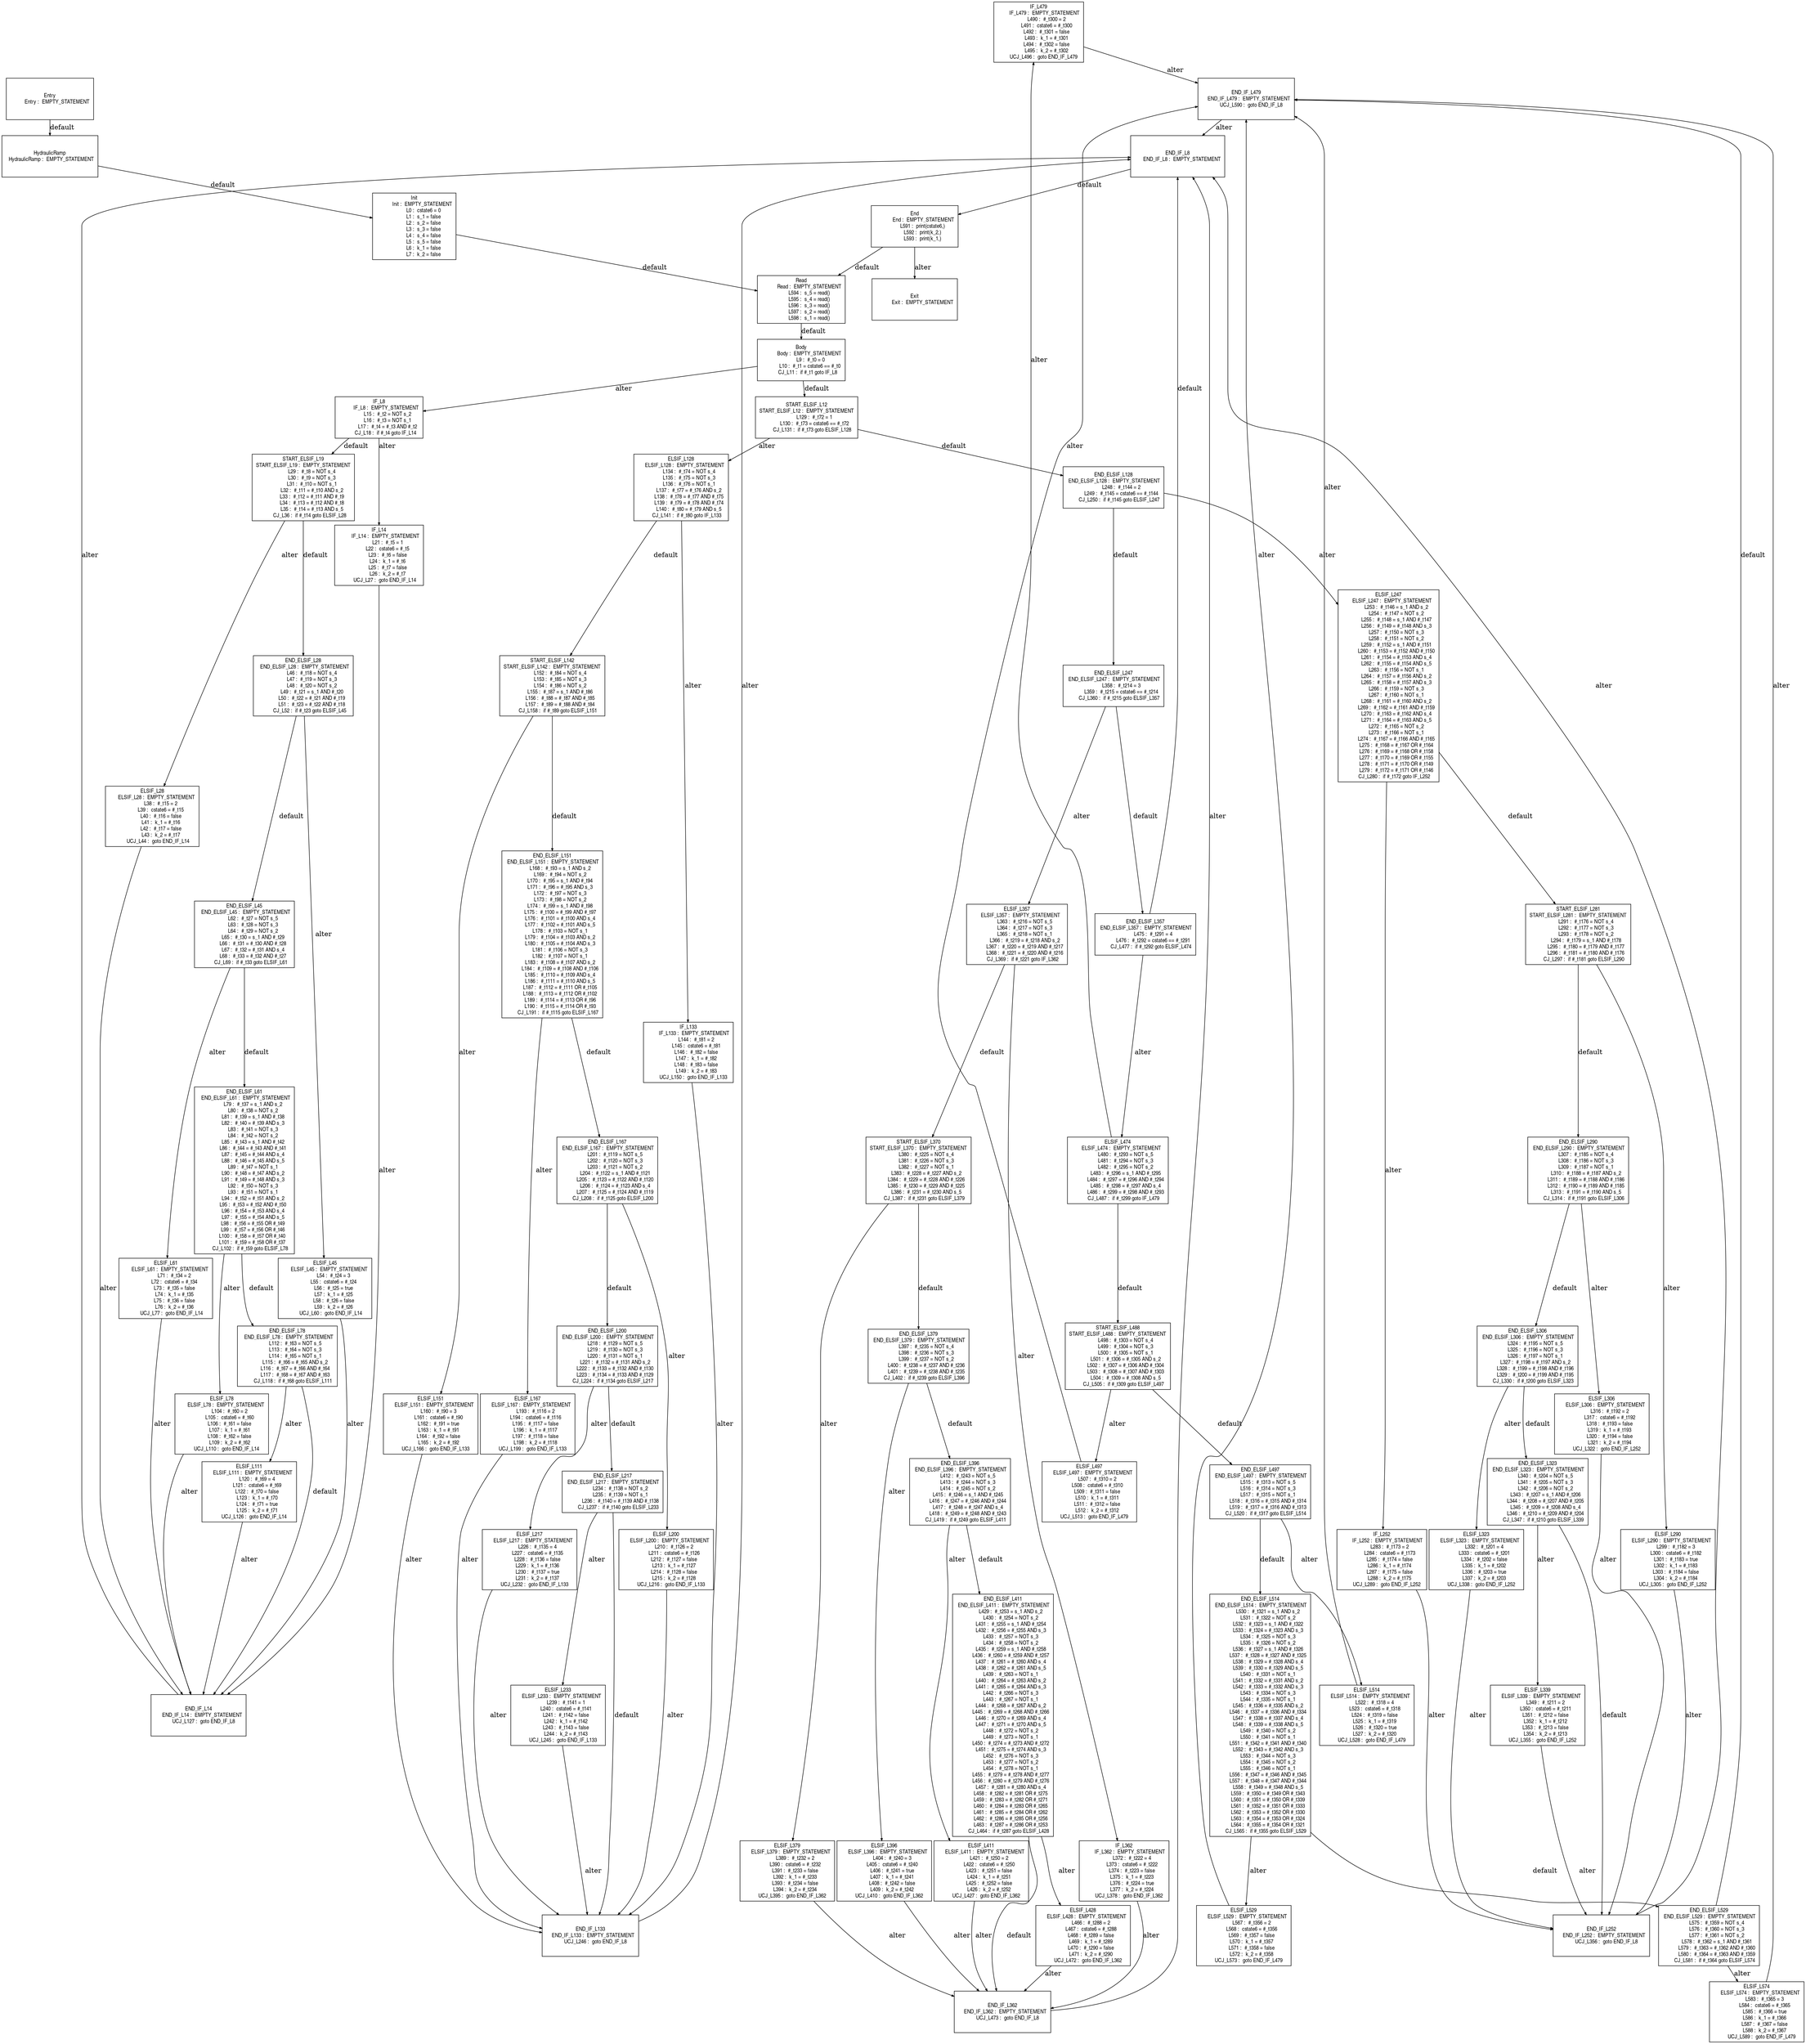 digraph G {
  ranksep=.25;
  edge [arrowsize=.5]
  node [shape=rectangle, fontname="ArialNarrow",
        fontsize=12,  height=1.2];
  "IF_L479
        IF_L479 :  EMPTY_STATEMENT
           L490 :  #_t300 = 2
           L491 :  cstate6 = #_t300
           L492 :  #_t301 = false
           L493 :  k_1 = #_t301
           L494 :  #_t302 = false
           L495 :  k_2 = #_t302
       UCJ_L496 :  goto END_IF_L479
"; "ELSIF_L128
     ELSIF_L128 :  EMPTY_STATEMENT
           L134 :  #_t74 = NOT s_4
           L135 :  #_t75 = NOT s_3
           L136 :  #_t76 = NOT s_1
           L137 :  #_t77 = #_t76 AND s_2
           L138 :  #_t78 = #_t77 AND #_t75
           L139 :  #_t79 = #_t78 AND #_t74
           L140 :  #_t80 = #_t79 AND s_5
        CJ_L141 :  if #_t80 goto IF_L133
"; "END_IF_L252
    END_IF_L252 :  EMPTY_STATEMENT
       UCJ_L356 :  goto END_IF_L8
"; "ELSIF_L233
     ELSIF_L233 :  EMPTY_STATEMENT
           L239 :  #_t141 = 1
           L240 :  cstate6 = #_t141
           L241 :  #_t142 = false
           L242 :  k_1 = #_t142
           L243 :  #_t143 = false
           L244 :  k_2 = #_t143
       UCJ_L245 :  goto END_IF_L133
"; "Body
           Body :  EMPTY_STATEMENT
             L9 :  #_t0 = 0
            L10 :  #_t1 = cstate6 == #_t0
         CJ_L11 :  if #_t1 goto IF_L8
"; "END_ELSIF_L497
 END_ELSIF_L497 :  EMPTY_STATEMENT
           L515 :  #_t313 = NOT s_5
           L516 :  #_t314 = NOT s_3
           L517 :  #_t315 = NOT s_1
           L518 :  #_t316 = #_t315 AND #_t314
           L519 :  #_t317 = #_t316 AND #_t313
        CJ_L520 :  if #_t317 goto ELSIF_L514
"; "IF_L133
        IF_L133 :  EMPTY_STATEMENT
           L144 :  #_t81 = 2
           L145 :  cstate6 = #_t81
           L146 :  #_t82 = false
           L147 :  k_1 = #_t82
           L148 :  #_t83 = false
           L149 :  k_2 = #_t83
       UCJ_L150 :  goto END_IF_L133
"; "END_ELSIF_L28
  END_ELSIF_L28 :  EMPTY_STATEMENT
            L46 :  #_t18 = NOT s_4
            L47 :  #_t19 = NOT s_3
            L48 :  #_t20 = NOT s_2
            L49 :  #_t21 = s_1 AND #_t20
            L50 :  #_t22 = #_t21 AND #_t19
            L51 :  #_t23 = #_t22 AND #_t18
         CJ_L52 :  if #_t23 goto ELSIF_L45
"; "START_ELSIF_L281
START_ELSIF_L281 :  EMPTY_STATEMENT
           L291 :  #_t176 = NOT s_4
           L292 :  #_t177 = NOT s_3
           L293 :  #_t178 = NOT s_2
           L294 :  #_t179 = s_1 AND #_t178
           L295 :  #_t180 = #_t179 AND #_t177
           L296 :  #_t181 = #_t180 AND #_t176
        CJ_L297 :  if #_t181 goto ELSIF_L290
"; "ELSIF_L574
     ELSIF_L574 :  EMPTY_STATEMENT
           L583 :  #_t365 = 3
           L584 :  cstate6 = #_t365
           L585 :  #_t366 = true
           L586 :  k_1 = #_t366
           L587 :  #_t367 = false
           L588 :  k_2 = #_t367
       UCJ_L589 :  goto END_IF_L479
"; "END_ELSIF_L529
 END_ELSIF_L529 :  EMPTY_STATEMENT
           L575 :  #_t359 = NOT s_4
           L576 :  #_t360 = NOT s_3
           L577 :  #_t361 = NOT s_2
           L578 :  #_t362 = s_1 AND #_t361
           L579 :  #_t363 = #_t362 AND #_t360
           L580 :  #_t364 = #_t363 AND #_t359
        CJ_L581 :  if #_t364 goto ELSIF_L574
"; "END_IF_L8
      END_IF_L8 :  EMPTY_STATEMENT
"; "ELSIF_L357
     ELSIF_L357 :  EMPTY_STATEMENT
           L363 :  #_t216 = NOT s_5
           L364 :  #_t217 = NOT s_3
           L365 :  #_t218 = NOT s_1
           L366 :  #_t219 = #_t218 AND s_2
           L367 :  #_t220 = #_t219 AND #_t217
           L368 :  #_t221 = #_t220 AND #_t216
        CJ_L369 :  if #_t221 goto IF_L362
"; "ELSIF_L167
     ELSIF_L167 :  EMPTY_STATEMENT
           L193 :  #_t116 = 2
           L194 :  cstate6 = #_t116
           L195 :  #_t117 = false
           L196 :  k_1 = #_t117
           L197 :  #_t118 = false
           L198 :  k_2 = #_t118
       UCJ_L199 :  goto END_IF_L133
"; "END_ELSIF_L290
 END_ELSIF_L290 :  EMPTY_STATEMENT
           L307 :  #_t185 = NOT s_4
           L308 :  #_t186 = NOT s_3
           L309 :  #_t187 = NOT s_1
           L310 :  #_t188 = #_t187 AND s_2
           L311 :  #_t189 = #_t188 AND #_t186
           L312 :  #_t190 = #_t189 AND #_t185
           L313 :  #_t191 = #_t190 AND s_5
        CJ_L314 :  if #_t191 goto ELSIF_L306
"; "END_ELSIF_L396
 END_ELSIF_L396 :  EMPTY_STATEMENT
           L412 :  #_t243 = NOT s_5
           L413 :  #_t244 = NOT s_3
           L414 :  #_t245 = NOT s_2
           L415 :  #_t246 = s_1 AND #_t245
           L416 :  #_t247 = #_t246 AND #_t244
           L417 :  #_t248 = #_t247 AND s_4
           L418 :  #_t249 = #_t248 AND #_t243
        CJ_L419 :  if #_t249 goto ELSIF_L411
"; "START_ELSIF_L142
START_ELSIF_L142 :  EMPTY_STATEMENT
           L152 :  #_t84 = NOT s_4
           L153 :  #_t85 = NOT s_3
           L154 :  #_t86 = NOT s_2
           L155 :  #_t87 = s_1 AND #_t86
           L156 :  #_t88 = #_t87 AND #_t85
           L157 :  #_t89 = #_t88 AND #_t84
        CJ_L158 :  if #_t89 goto ELSIF_L151
"; "END_ELSIF_L357
 END_ELSIF_L357 :  EMPTY_STATEMENT
           L475 :  #_t291 = 4
           L476 :  #_t292 = cstate6 == #_t291
        CJ_L477 :  if #_t292 goto ELSIF_L474
"; "END_ELSIF_L306
 END_ELSIF_L306 :  EMPTY_STATEMENT
           L324 :  #_t195 = NOT s_5
           L325 :  #_t196 = NOT s_3
           L326 :  #_t197 = NOT s_1
           L327 :  #_t198 = #_t197 AND s_2
           L328 :  #_t199 = #_t198 AND #_t196
           L329 :  #_t200 = #_t199 AND #_t195
        CJ_L330 :  if #_t200 goto ELSIF_L323
"; "ELSIF_L497
     ELSIF_L497 :  EMPTY_STATEMENT
           L507 :  #_t310 = 2
           L508 :  cstate6 = #_t310
           L509 :  #_t311 = false
           L510 :  k_1 = #_t311
           L511 :  #_t312 = false
           L512 :  k_2 = #_t312
       UCJ_L513 :  goto END_IF_L479
"; "END_ELSIF_L379
 END_ELSIF_L379 :  EMPTY_STATEMENT
           L397 :  #_t235 = NOT s_4
           L398 :  #_t236 = NOT s_3
           L399 :  #_t237 = NOT s_2
           L400 :  #_t238 = #_t237 AND #_t236
           L401 :  #_t239 = #_t238 AND #_t235
        CJ_L402 :  if #_t239 goto ELSIF_L396
"; "ELSIF_L474
     ELSIF_L474 :  EMPTY_STATEMENT
           L480 :  #_t293 = NOT s_5
           L481 :  #_t294 = NOT s_3
           L482 :  #_t295 = NOT s_2
           L483 :  #_t296 = s_1 AND #_t295
           L484 :  #_t297 = #_t296 AND #_t294
           L485 :  #_t298 = #_t297 AND s_4
           L486 :  #_t299 = #_t298 AND #_t293
        CJ_L487 :  if #_t299 goto IF_L479
"; "IF_L362
        IF_L362 :  EMPTY_STATEMENT
           L372 :  #_t222 = 4
           L373 :  cstate6 = #_t222
           L374 :  #_t223 = false
           L375 :  k_1 = #_t223
           L376 :  #_t224 = true
           L377 :  k_2 = #_t224
       UCJ_L378 :  goto END_IF_L362
"; "START_ELSIF_L488
START_ELSIF_L488 :  EMPTY_STATEMENT
           L498 :  #_t303 = NOT s_4
           L499 :  #_t304 = NOT s_3
           L500 :  #_t305 = NOT s_1
           L501 :  #_t306 = #_t305 AND s_2
           L502 :  #_t307 = #_t306 AND #_t304
           L503 :  #_t308 = #_t307 AND #_t303
           L504 :  #_t309 = #_t308 AND s_5
        CJ_L505 :  if #_t309 goto ELSIF_L497
"; "END_IF_L133
    END_IF_L133 :  EMPTY_STATEMENT
       UCJ_L246 :  goto END_IF_L8
"; "END_ELSIF_L514
 END_ELSIF_L514 :  EMPTY_STATEMENT
           L530 :  #_t321 = s_1 AND s_2
           L531 :  #_t322 = NOT s_2
           L532 :  #_t323 = s_1 AND #_t322
           L533 :  #_t324 = #_t323 AND s_3
           L534 :  #_t325 = NOT s_3
           L535 :  #_t326 = NOT s_2
           L536 :  #_t327 = s_1 AND #_t326
           L537 :  #_t328 = #_t327 AND #_t325
           L538 :  #_t329 = #_t328 AND s_4
           L539 :  #_t330 = #_t329 AND s_5
           L540 :  #_t331 = NOT s_1
           L541 :  #_t332 = #_t331 AND s_2
           L542 :  #_t333 = #_t332 AND s_3
           L543 :  #_t334 = NOT s_3
           L544 :  #_t335 = NOT s_1
           L545 :  #_t336 = #_t335 AND s_2
           L546 :  #_t337 = #_t336 AND #_t334
           L547 :  #_t338 = #_t337 AND s_4
           L548 :  #_t339 = #_t338 AND s_5
           L549 :  #_t340 = NOT s_2
           L550 :  #_t341 = NOT s_1
           L551 :  #_t342 = #_t341 AND #_t340
           L552 :  #_t343 = #_t342 AND s_3
           L553 :  #_t344 = NOT s_3
           L554 :  #_t345 = NOT s_2
           L555 :  #_t346 = NOT s_1
           L556 :  #_t347 = #_t346 AND #_t345
           L557 :  #_t348 = #_t347 AND #_t344
           L558 :  #_t349 = #_t348 AND s_5
           L559 :  #_t350 = #_t349 OR #_t343
           L560 :  #_t351 = #_t350 OR #_t339
           L561 :  #_t352 = #_t351 OR #_t333
           L562 :  #_t353 = #_t352 OR #_t330
           L563 :  #_t354 = #_t353 OR #_t324
           L564 :  #_t355 = #_t354 OR #_t321
        CJ_L565 :  if #_t355 goto ELSIF_L529
"; "ELSIF_L151
     ELSIF_L151 :  EMPTY_STATEMENT
           L160 :  #_t90 = 3
           L161 :  cstate6 = #_t90
           L162 :  #_t91 = true
           L163 :  k_1 = #_t91
           L164 :  #_t92 = false
           L165 :  k_2 = #_t92
       UCJ_L166 :  goto END_IF_L133
"; "END_IF_L14
     END_IF_L14 :  EMPTY_STATEMENT
       UCJ_L127 :  goto END_IF_L8
"; "END_ELSIF_L411
 END_ELSIF_L411 :  EMPTY_STATEMENT
           L429 :  #_t253 = s_1 AND s_2
           L430 :  #_t254 = NOT s_2
           L431 :  #_t255 = s_1 AND #_t254
           L432 :  #_t256 = #_t255 AND s_3
           L433 :  #_t257 = NOT s_3
           L434 :  #_t258 = NOT s_2
           L435 :  #_t259 = s_1 AND #_t258
           L436 :  #_t260 = #_t259 AND #_t257
           L437 :  #_t261 = #_t260 AND s_4
           L438 :  #_t262 = #_t261 AND s_5
           L439 :  #_t263 = NOT s_1
           L440 :  #_t264 = #_t263 AND s_2
           L441 :  #_t265 = #_t264 AND s_3
           L442 :  #_t266 = NOT s_3
           L443 :  #_t267 = NOT s_1
           L444 :  #_t268 = #_t267 AND s_2
           L445 :  #_t269 = #_t268 AND #_t266
           L446 :  #_t270 = #_t269 AND s_4
           L447 :  #_t271 = #_t270 AND s_5
           L448 :  #_t272 = NOT s_2
           L449 :  #_t273 = NOT s_1
           L450 :  #_t274 = #_t273 AND #_t272
           L451 :  #_t275 = #_t274 AND s_3
           L452 :  #_t276 = NOT s_3
           L453 :  #_t277 = NOT s_2
           L454 :  #_t278 = NOT s_1
           L455 :  #_t279 = #_t278 AND #_t277
           L456 :  #_t280 = #_t279 AND #_t276
           L457 :  #_t281 = #_t280 AND s_4
           L458 :  #_t282 = #_t281 OR #_t275
           L459 :  #_t283 = #_t282 OR #_t271
           L460 :  #_t284 = #_t283 OR #_t265
           L461 :  #_t285 = #_t284 OR #_t262
           L462 :  #_t286 = #_t285 OR #_t256
           L463 :  #_t287 = #_t286 OR #_t253
        CJ_L464 :  if #_t287 goto ELSIF_L428
"; "ELSIF_L514
     ELSIF_L514 :  EMPTY_STATEMENT
           L522 :  #_t318 = 4
           L523 :  cstate6 = #_t318
           L524 :  #_t319 = false
           L525 :  k_1 = #_t319
           L526 :  #_t320 = true
           L527 :  k_2 = #_t320
       UCJ_L528 :  goto END_IF_L479
"; "IF_L14
         IF_L14 :  EMPTY_STATEMENT
            L21 :  #_t5 = 1
            L22 :  cstate6 = #_t5
            L23 :  #_t6 = false
            L24 :  k_1 = #_t6
            L25 :  #_t7 = false
            L26 :  k_2 = #_t7
        UCJ_L27 :  goto END_IF_L14
"; "ELSIF_L411
     ELSIF_L411 :  EMPTY_STATEMENT
           L421 :  #_t250 = 2
           L422 :  cstate6 = #_t250
           L423 :  #_t251 = false
           L424 :  k_1 = #_t251
           L425 :  #_t252 = false
           L426 :  k_2 = #_t252
       UCJ_L427 :  goto END_IF_L362
"; "ELSIF_L396
     ELSIF_L396 :  EMPTY_STATEMENT
           L404 :  #_t240 = 3
           L405 :  cstate6 = #_t240
           L406 :  #_t241 = true
           L407 :  k_1 = #_t241
           L408 :  #_t242 = false
           L409 :  k_2 = #_t242
       UCJ_L410 :  goto END_IF_L362
"; "ELSIF_L529
     ELSIF_L529 :  EMPTY_STATEMENT
           L567 :  #_t356 = 2
           L568 :  cstate6 = #_t356
           L569 :  #_t357 = false
           L570 :  k_1 = #_t357
           L571 :  #_t358 = false
           L572 :  k_2 = #_t358
       UCJ_L573 :  goto END_IF_L479
"; "END_ELSIF_L128
 END_ELSIF_L128 :  EMPTY_STATEMENT
           L248 :  #_t144 = 2
           L249 :  #_t145 = cstate6 == #_t144
        CJ_L250 :  if #_t145 goto ELSIF_L247
"; "ELSIF_L428
     ELSIF_L428 :  EMPTY_STATEMENT
           L466 :  #_t288 = 2
           L467 :  cstate6 = #_t288
           L468 :  #_t289 = false
           L469 :  k_1 = #_t289
           L470 :  #_t290 = false
           L471 :  k_2 = #_t290
       UCJ_L472 :  goto END_IF_L362
"; "IF_L8
          IF_L8 :  EMPTY_STATEMENT
            L15 :  #_t2 = NOT s_2
            L16 :  #_t3 = NOT s_1
            L17 :  #_t4 = #_t3 AND #_t2
         CJ_L18 :  if #_t4 goto IF_L14
"; "END_ELSIF_L61
  END_ELSIF_L61 :  EMPTY_STATEMENT
            L79 :  #_t37 = s_1 AND s_2
            L80 :  #_t38 = NOT s_2
            L81 :  #_t39 = s_1 AND #_t38
            L82 :  #_t40 = #_t39 AND s_3
            L83 :  #_t41 = NOT s_3
            L84 :  #_t42 = NOT s_2
            L85 :  #_t43 = s_1 AND #_t42
            L86 :  #_t44 = #_t43 AND #_t41
            L87 :  #_t45 = #_t44 AND s_4
            L88 :  #_t46 = #_t45 AND s_5
            L89 :  #_t47 = NOT s_1
            L90 :  #_t48 = #_t47 AND s_2
            L91 :  #_t49 = #_t48 AND s_3
            L92 :  #_t50 = NOT s_3
            L93 :  #_t51 = NOT s_1
            L94 :  #_t52 = #_t51 AND s_2
            L95 :  #_t53 = #_t52 AND #_t50
            L96 :  #_t54 = #_t53 AND s_4
            L97 :  #_t55 = #_t54 AND s_5
            L98 :  #_t56 = #_t55 OR #_t49
            L99 :  #_t57 = #_t56 OR #_t46
           L100 :  #_t58 = #_t57 OR #_t40
           L101 :  #_t59 = #_t58 OR #_t37
        CJ_L102 :  if #_t59 goto ELSIF_L78
"; "END_ELSIF_L247
 END_ELSIF_L247 :  EMPTY_STATEMENT
           L358 :  #_t214 = 3
           L359 :  #_t215 = cstate6 == #_t214
        CJ_L360 :  if #_t215 goto ELSIF_L357
"; "END_ELSIF_L78
  END_ELSIF_L78 :  EMPTY_STATEMENT
           L112 :  #_t63 = NOT s_5
           L113 :  #_t64 = NOT s_3
           L114 :  #_t65 = NOT s_1
           L115 :  #_t66 = #_t65 AND s_2
           L116 :  #_t67 = #_t66 AND #_t64
           L117 :  #_t68 = #_t67 AND #_t63
        CJ_L118 :  if #_t68 goto ELSIF_L111
"; "Entry
          Entry :  EMPTY_STATEMENT
"; "END_ELSIF_L167
 END_ELSIF_L167 :  EMPTY_STATEMENT
           L201 :  #_t119 = NOT s_5
           L202 :  #_t120 = NOT s_3
           L203 :  #_t121 = NOT s_2
           L204 :  #_t122 = s_1 AND #_t121
           L205 :  #_t123 = #_t122 AND #_t120
           L206 :  #_t124 = #_t123 AND s_4
           L207 :  #_t125 = #_t124 AND #_t119
        CJ_L208 :  if #_t125 goto ELSIF_L200
"; "END_ELSIF_L323
 END_ELSIF_L323 :  EMPTY_STATEMENT
           L340 :  #_t204 = NOT s_5
           L341 :  #_t205 = NOT s_3
           L342 :  #_t206 = NOT s_2
           L343 :  #_t207 = s_1 AND #_t206
           L344 :  #_t208 = #_t207 AND #_t205
           L345 :  #_t209 = #_t208 AND s_4
           L346 :  #_t210 = #_t209 AND #_t204
        CJ_L347 :  if #_t210 goto ELSIF_L339
"; "START_ELSIF_L19
START_ELSIF_L19 :  EMPTY_STATEMENT
            L29 :  #_t8 = NOT s_4
            L30 :  #_t9 = NOT s_3
            L31 :  #_t10 = NOT s_1
            L32 :  #_t11 = #_t10 AND s_2
            L33 :  #_t12 = #_t11 AND #_t9
            L34 :  #_t13 = #_t12 AND #_t8
            L35 :  #_t14 = #_t13 AND s_5
         CJ_L36 :  if #_t14 goto ELSIF_L28
"; "ELSIF_L323
     ELSIF_L323 :  EMPTY_STATEMENT
           L332 :  #_t201 = 4
           L333 :  cstate6 = #_t201
           L334 :  #_t202 = false
           L335 :  k_1 = #_t202
           L336 :  #_t203 = true
           L337 :  k_2 = #_t203
       UCJ_L338 :  goto END_IF_L252
"; "ELSIF_L339
     ELSIF_L339 :  EMPTY_STATEMENT
           L349 :  #_t211 = 2
           L350 :  cstate6 = #_t211
           L351 :  #_t212 = false
           L352 :  k_1 = #_t212
           L353 :  #_t213 = false
           L354 :  k_2 = #_t213
       UCJ_L355 :  goto END_IF_L252
"; "ELSIF_L61
      ELSIF_L61 :  EMPTY_STATEMENT
            L71 :  #_t34 = 2
            L72 :  cstate6 = #_t34
            L73 :  #_t35 = false
            L74 :  k_1 = #_t35
            L75 :  #_t36 = false
            L76 :  k_2 = #_t36
        UCJ_L77 :  goto END_IF_L14
"; "ELSIF_L200
     ELSIF_L200 :  EMPTY_STATEMENT
           L210 :  #_t126 = 2
           L211 :  cstate6 = #_t126
           L212 :  #_t127 = false
           L213 :  k_1 = #_t127
           L214 :  #_t128 = false
           L215 :  k_2 = #_t128
       UCJ_L216 :  goto END_IF_L133
"; "Exit
           Exit :  EMPTY_STATEMENT
"; "START_ELSIF_L370
START_ELSIF_L370 :  EMPTY_STATEMENT
           L380 :  #_t225 = NOT s_4
           L381 :  #_t226 = NOT s_3
           L382 :  #_t227 = NOT s_1
           L383 :  #_t228 = #_t227 AND s_2
           L384 :  #_t229 = #_t228 AND #_t226
           L385 :  #_t230 = #_t229 AND #_t225
           L386 :  #_t231 = #_t230 AND s_5
        CJ_L387 :  if #_t231 goto ELSIF_L379
"; "END_IF_L479
    END_IF_L479 :  EMPTY_STATEMENT
       UCJ_L590 :  goto END_IF_L8
"; "ELSIF_L306
     ELSIF_L306 :  EMPTY_STATEMENT
           L316 :  #_t192 = 2
           L317 :  cstate6 = #_t192
           L318 :  #_t193 = false
           L319 :  k_1 = #_t193
           L320 :  #_t194 = false
           L321 :  k_2 = #_t194
       UCJ_L322 :  goto END_IF_L252
"; "End
            End :  EMPTY_STATEMENT
           L591 :  print(cstate6,)
           L592 :  print(k_2,)
           L593 :  print(k_1,)
"; "ELSIF_L78
      ELSIF_L78 :  EMPTY_STATEMENT
           L104 :  #_t60 = 2
           L105 :  cstate6 = #_t60
           L106 :  #_t61 = false
           L107 :  k_1 = #_t61
           L108 :  #_t62 = false
           L109 :  k_2 = #_t62
       UCJ_L110 :  goto END_IF_L14
"; "END_ELSIF_L217
 END_ELSIF_L217 :  EMPTY_STATEMENT
           L234 :  #_t138 = NOT s_2
           L235 :  #_t139 = NOT s_1
           L236 :  #_t140 = #_t139 AND #_t138
        CJ_L237 :  if #_t140 goto ELSIF_L233
"; "ELSIF_L217
     ELSIF_L217 :  EMPTY_STATEMENT
           L226 :  #_t135 = 4
           L227 :  cstate6 = #_t135
           L228 :  #_t136 = false
           L229 :  k_1 = #_t136
           L230 :  #_t137 = true
           L231 :  k_2 = #_t137
       UCJ_L232 :  goto END_IF_L133
"; "END_IF_L362
    END_IF_L362 :  EMPTY_STATEMENT
       UCJ_L473 :  goto END_IF_L8
"; "ELSIF_L45
      ELSIF_L45 :  EMPTY_STATEMENT
            L54 :  #_t24 = 3
            L55 :  cstate6 = #_t24
            L56 :  #_t25 = true
            L57 :  k_1 = #_t25
            L58 :  #_t26 = false
            L59 :  k_2 = #_t26
        UCJ_L60 :  goto END_IF_L14
"; "ELSIF_L111
     ELSIF_L111 :  EMPTY_STATEMENT
           L120 :  #_t69 = 4
           L121 :  cstate6 = #_t69
           L122 :  #_t70 = false
           L123 :  k_1 = #_t70
           L124 :  #_t71 = true
           L125 :  k_2 = #_t71
       UCJ_L126 :  goto END_IF_L14
"; "ELSIF_L290
     ELSIF_L290 :  EMPTY_STATEMENT
           L299 :  #_t182 = 3
           L300 :  cstate6 = #_t182
           L301 :  #_t183 = true
           L302 :  k_1 = #_t183
           L303 :  #_t184 = false
           L304 :  k_2 = #_t184
       UCJ_L305 :  goto END_IF_L252
"; "END_ELSIF_L200
 END_ELSIF_L200 :  EMPTY_STATEMENT
           L218 :  #_t129 = NOT s_5
           L219 :  #_t130 = NOT s_3
           L220 :  #_t131 = NOT s_1
           L221 :  #_t132 = #_t131 AND s_2
           L222 :  #_t133 = #_t132 AND #_t130
           L223 :  #_t134 = #_t133 AND #_t129
        CJ_L224 :  if #_t134 goto ELSIF_L217
"; "ELSIF_L247
     ELSIF_L247 :  EMPTY_STATEMENT
           L253 :  #_t146 = s_1 AND s_2
           L254 :  #_t147 = NOT s_2
           L255 :  #_t148 = s_1 AND #_t147
           L256 :  #_t149 = #_t148 AND s_3
           L257 :  #_t150 = NOT s_3
           L258 :  #_t151 = NOT s_2
           L259 :  #_t152 = s_1 AND #_t151
           L260 :  #_t153 = #_t152 AND #_t150
           L261 :  #_t154 = #_t153 AND s_4
           L262 :  #_t155 = #_t154 AND s_5
           L263 :  #_t156 = NOT s_1
           L264 :  #_t157 = #_t156 AND s_2
           L265 :  #_t158 = #_t157 AND s_3
           L266 :  #_t159 = NOT s_3
           L267 :  #_t160 = NOT s_1
           L268 :  #_t161 = #_t160 AND s_2
           L269 :  #_t162 = #_t161 AND #_t159
           L270 :  #_t163 = #_t162 AND s_4
           L271 :  #_t164 = #_t163 AND s_5
           L272 :  #_t165 = NOT s_2
           L273 :  #_t166 = NOT s_1
           L274 :  #_t167 = #_t166 AND #_t165
           L275 :  #_t168 = #_t167 OR #_t164
           L276 :  #_t169 = #_t168 OR #_t158
           L277 :  #_t170 = #_t169 OR #_t155
           L278 :  #_t171 = #_t170 OR #_t149
           L279 :  #_t172 = #_t171 OR #_t146
        CJ_L280 :  if #_t172 goto IF_L252
"; "END_ELSIF_L151
 END_ELSIF_L151 :  EMPTY_STATEMENT
           L168 :  #_t93 = s_1 AND s_2
           L169 :  #_t94 = NOT s_2
           L170 :  #_t95 = s_1 AND #_t94
           L171 :  #_t96 = #_t95 AND s_3
           L172 :  #_t97 = NOT s_3
           L173 :  #_t98 = NOT s_2
           L174 :  #_t99 = s_1 AND #_t98
           L175 :  #_t100 = #_t99 AND #_t97
           L176 :  #_t101 = #_t100 AND s_4
           L177 :  #_t102 = #_t101 AND s_5
           L178 :  #_t103 = NOT s_1
           L179 :  #_t104 = #_t103 AND s_2
           L180 :  #_t105 = #_t104 AND s_3
           L181 :  #_t106 = NOT s_3
           L182 :  #_t107 = NOT s_1
           L183 :  #_t108 = #_t107 AND s_2
           L184 :  #_t109 = #_t108 AND #_t106
           L185 :  #_t110 = #_t109 AND s_4
           L186 :  #_t111 = #_t110 AND s_5
           L187 :  #_t112 = #_t111 OR #_t105
           L188 :  #_t113 = #_t112 OR #_t102
           L189 :  #_t114 = #_t113 OR #_t96
           L190 :  #_t115 = #_t114 OR #_t93
        CJ_L191 :  if #_t115 goto ELSIF_L167
"; "ELSIF_L28
      ELSIF_L28 :  EMPTY_STATEMENT
            L38 :  #_t15 = 2
            L39 :  cstate6 = #_t15
            L40 :  #_t16 = false
            L41 :  k_1 = #_t16
            L42 :  #_t17 = false
            L43 :  k_2 = #_t17
        UCJ_L44 :  goto END_IF_L14
"; "START_ELSIF_L12
START_ELSIF_L12 :  EMPTY_STATEMENT
           L129 :  #_t72 = 1
           L130 :  #_t73 = cstate6 == #_t72
        CJ_L131 :  if #_t73 goto ELSIF_L128
"; "Init
           Init :  EMPTY_STATEMENT
             L0 :  cstate6 = 0
             L1 :  s_1 = false
             L2 :  s_2 = false
             L3 :  s_3 = false
             L4 :  s_4 = false
             L5 :  s_5 = false
             L6 :  k_1 = false
             L7 :  k_2 = false
"; "Read
           Read :  EMPTY_STATEMENT
           L594 :  s_5 = read()
           L595 :  s_4 = read()
           L596 :  s_3 = read()
           L597 :  s_2 = read()
           L598 :  s_1 = read()
"; "ELSIF_L379
     ELSIF_L379 :  EMPTY_STATEMENT
           L389 :  #_t232 = 2
           L390 :  cstate6 = #_t232
           L391 :  #_t233 = false
           L392 :  k_1 = #_t233
           L393 :  #_t234 = false
           L394 :  k_2 = #_t234
       UCJ_L395 :  goto END_IF_L362
"; "HydraulicRamp
  HydraulicRamp :  EMPTY_STATEMENT
"; "IF_L252
        IF_L252 :  EMPTY_STATEMENT
           L283 :  #_t173 = 2
           L284 :  cstate6 = #_t173
           L285 :  #_t174 = false
           L286 :  k_1 = #_t174
           L287 :  #_t175 = false
           L288 :  k_2 = #_t175
       UCJ_L289 :  goto END_IF_L252
"; "END_ELSIF_L45
  END_ELSIF_L45 :  EMPTY_STATEMENT
            L62 :  #_t27 = NOT s_5
            L63 :  #_t28 = NOT s_3
            L64 :  #_t29 = NOT s_2
            L65 :  #_t30 = s_1 AND #_t29
            L66 :  #_t31 = #_t30 AND #_t28
            L67 :  #_t32 = #_t31 AND s_4
            L68 :  #_t33 = #_t32 AND #_t27
         CJ_L69 :  if #_t33 goto ELSIF_L61
"; 
  "HydraulicRamp
  HydraulicRamp :  EMPTY_STATEMENT
" -> "Init
           Init :  EMPTY_STATEMENT
             L0 :  cstate6 = 0
             L1 :  s_1 = false
             L2 :  s_2 = false
             L3 :  s_3 = false
             L4 :  s_4 = false
             L5 :  s_5 = false
             L6 :  k_1 = false
             L7 :  k_2 = false
"  [label="default"];
  "Init
           Init :  EMPTY_STATEMENT
             L0 :  cstate6 = 0
             L1 :  s_1 = false
             L2 :  s_2 = false
             L3 :  s_3 = false
             L4 :  s_4 = false
             L5 :  s_5 = false
             L6 :  k_1 = false
             L7 :  k_2 = false
" -> "Read
           Read :  EMPTY_STATEMENT
           L594 :  s_5 = read()
           L595 :  s_4 = read()
           L596 :  s_3 = read()
           L597 :  s_2 = read()
           L598 :  s_1 = read()
"  [label="default"];
  "Body
           Body :  EMPTY_STATEMENT
             L9 :  #_t0 = 0
            L10 :  #_t1 = cstate6 == #_t0
         CJ_L11 :  if #_t1 goto IF_L8
" -> "START_ELSIF_L12
START_ELSIF_L12 :  EMPTY_STATEMENT
           L129 :  #_t72 = 1
           L130 :  #_t73 = cstate6 == #_t72
        CJ_L131 :  if #_t73 goto ELSIF_L128
"  [label="default"];
  "Body
           Body :  EMPTY_STATEMENT
             L9 :  #_t0 = 0
            L10 :  #_t1 = cstate6 == #_t0
         CJ_L11 :  if #_t1 goto IF_L8
" -> "IF_L8
          IF_L8 :  EMPTY_STATEMENT
            L15 :  #_t2 = NOT s_2
            L16 :  #_t3 = NOT s_1
            L17 :  #_t4 = #_t3 AND #_t2
         CJ_L18 :  if #_t4 goto IF_L14
"  [label="alter"];
  "IF_L8
          IF_L8 :  EMPTY_STATEMENT
            L15 :  #_t2 = NOT s_2
            L16 :  #_t3 = NOT s_1
            L17 :  #_t4 = #_t3 AND #_t2
         CJ_L18 :  if #_t4 goto IF_L14
" -> "START_ELSIF_L19
START_ELSIF_L19 :  EMPTY_STATEMENT
            L29 :  #_t8 = NOT s_4
            L30 :  #_t9 = NOT s_3
            L31 :  #_t10 = NOT s_1
            L32 :  #_t11 = #_t10 AND s_2
            L33 :  #_t12 = #_t11 AND #_t9
            L34 :  #_t13 = #_t12 AND #_t8
            L35 :  #_t14 = #_t13 AND s_5
         CJ_L36 :  if #_t14 goto ELSIF_L28
"  [label="default"];
  "IF_L8
          IF_L8 :  EMPTY_STATEMENT
            L15 :  #_t2 = NOT s_2
            L16 :  #_t3 = NOT s_1
            L17 :  #_t4 = #_t3 AND #_t2
         CJ_L18 :  if #_t4 goto IF_L14
" -> "IF_L14
         IF_L14 :  EMPTY_STATEMENT
            L21 :  #_t5 = 1
            L22 :  cstate6 = #_t5
            L23 :  #_t6 = false
            L24 :  k_1 = #_t6
            L25 :  #_t7 = false
            L26 :  k_2 = #_t7
        UCJ_L27 :  goto END_IF_L14
"  [label="alter"];
  "IF_L14
         IF_L14 :  EMPTY_STATEMENT
            L21 :  #_t5 = 1
            L22 :  cstate6 = #_t5
            L23 :  #_t6 = false
            L24 :  k_1 = #_t6
            L25 :  #_t7 = false
            L26 :  k_2 = #_t7
        UCJ_L27 :  goto END_IF_L14
" -> "END_IF_L14
     END_IF_L14 :  EMPTY_STATEMENT
       UCJ_L127 :  goto END_IF_L8
"  [label="alter"];
  "START_ELSIF_L19
START_ELSIF_L19 :  EMPTY_STATEMENT
            L29 :  #_t8 = NOT s_4
            L30 :  #_t9 = NOT s_3
            L31 :  #_t10 = NOT s_1
            L32 :  #_t11 = #_t10 AND s_2
            L33 :  #_t12 = #_t11 AND #_t9
            L34 :  #_t13 = #_t12 AND #_t8
            L35 :  #_t14 = #_t13 AND s_5
         CJ_L36 :  if #_t14 goto ELSIF_L28
" -> "END_ELSIF_L28
  END_ELSIF_L28 :  EMPTY_STATEMENT
            L46 :  #_t18 = NOT s_4
            L47 :  #_t19 = NOT s_3
            L48 :  #_t20 = NOT s_2
            L49 :  #_t21 = s_1 AND #_t20
            L50 :  #_t22 = #_t21 AND #_t19
            L51 :  #_t23 = #_t22 AND #_t18
         CJ_L52 :  if #_t23 goto ELSIF_L45
"  [label="default"];
  "START_ELSIF_L19
START_ELSIF_L19 :  EMPTY_STATEMENT
            L29 :  #_t8 = NOT s_4
            L30 :  #_t9 = NOT s_3
            L31 :  #_t10 = NOT s_1
            L32 :  #_t11 = #_t10 AND s_2
            L33 :  #_t12 = #_t11 AND #_t9
            L34 :  #_t13 = #_t12 AND #_t8
            L35 :  #_t14 = #_t13 AND s_5
         CJ_L36 :  if #_t14 goto ELSIF_L28
" -> "ELSIF_L28
      ELSIF_L28 :  EMPTY_STATEMENT
            L38 :  #_t15 = 2
            L39 :  cstate6 = #_t15
            L40 :  #_t16 = false
            L41 :  k_1 = #_t16
            L42 :  #_t17 = false
            L43 :  k_2 = #_t17
        UCJ_L44 :  goto END_IF_L14
"  [label="alter"];
  "ELSIF_L28
      ELSIF_L28 :  EMPTY_STATEMENT
            L38 :  #_t15 = 2
            L39 :  cstate6 = #_t15
            L40 :  #_t16 = false
            L41 :  k_1 = #_t16
            L42 :  #_t17 = false
            L43 :  k_2 = #_t17
        UCJ_L44 :  goto END_IF_L14
" -> "END_IF_L14
     END_IF_L14 :  EMPTY_STATEMENT
       UCJ_L127 :  goto END_IF_L8
"  [label="alter"];
  "END_ELSIF_L28
  END_ELSIF_L28 :  EMPTY_STATEMENT
            L46 :  #_t18 = NOT s_4
            L47 :  #_t19 = NOT s_3
            L48 :  #_t20 = NOT s_2
            L49 :  #_t21 = s_1 AND #_t20
            L50 :  #_t22 = #_t21 AND #_t19
            L51 :  #_t23 = #_t22 AND #_t18
         CJ_L52 :  if #_t23 goto ELSIF_L45
" -> "END_ELSIF_L45
  END_ELSIF_L45 :  EMPTY_STATEMENT
            L62 :  #_t27 = NOT s_5
            L63 :  #_t28 = NOT s_3
            L64 :  #_t29 = NOT s_2
            L65 :  #_t30 = s_1 AND #_t29
            L66 :  #_t31 = #_t30 AND #_t28
            L67 :  #_t32 = #_t31 AND s_4
            L68 :  #_t33 = #_t32 AND #_t27
         CJ_L69 :  if #_t33 goto ELSIF_L61
"  [label="default"];
  "END_ELSIF_L28
  END_ELSIF_L28 :  EMPTY_STATEMENT
            L46 :  #_t18 = NOT s_4
            L47 :  #_t19 = NOT s_3
            L48 :  #_t20 = NOT s_2
            L49 :  #_t21 = s_1 AND #_t20
            L50 :  #_t22 = #_t21 AND #_t19
            L51 :  #_t23 = #_t22 AND #_t18
         CJ_L52 :  if #_t23 goto ELSIF_L45
" -> "ELSIF_L45
      ELSIF_L45 :  EMPTY_STATEMENT
            L54 :  #_t24 = 3
            L55 :  cstate6 = #_t24
            L56 :  #_t25 = true
            L57 :  k_1 = #_t25
            L58 :  #_t26 = false
            L59 :  k_2 = #_t26
        UCJ_L60 :  goto END_IF_L14
"  [label="alter"];
  "ELSIF_L45
      ELSIF_L45 :  EMPTY_STATEMENT
            L54 :  #_t24 = 3
            L55 :  cstate6 = #_t24
            L56 :  #_t25 = true
            L57 :  k_1 = #_t25
            L58 :  #_t26 = false
            L59 :  k_2 = #_t26
        UCJ_L60 :  goto END_IF_L14
" -> "END_IF_L14
     END_IF_L14 :  EMPTY_STATEMENT
       UCJ_L127 :  goto END_IF_L8
"  [label="alter"];
  "END_ELSIF_L45
  END_ELSIF_L45 :  EMPTY_STATEMENT
            L62 :  #_t27 = NOT s_5
            L63 :  #_t28 = NOT s_3
            L64 :  #_t29 = NOT s_2
            L65 :  #_t30 = s_1 AND #_t29
            L66 :  #_t31 = #_t30 AND #_t28
            L67 :  #_t32 = #_t31 AND s_4
            L68 :  #_t33 = #_t32 AND #_t27
         CJ_L69 :  if #_t33 goto ELSIF_L61
" -> "END_ELSIF_L61
  END_ELSIF_L61 :  EMPTY_STATEMENT
            L79 :  #_t37 = s_1 AND s_2
            L80 :  #_t38 = NOT s_2
            L81 :  #_t39 = s_1 AND #_t38
            L82 :  #_t40 = #_t39 AND s_3
            L83 :  #_t41 = NOT s_3
            L84 :  #_t42 = NOT s_2
            L85 :  #_t43 = s_1 AND #_t42
            L86 :  #_t44 = #_t43 AND #_t41
            L87 :  #_t45 = #_t44 AND s_4
            L88 :  #_t46 = #_t45 AND s_5
            L89 :  #_t47 = NOT s_1
            L90 :  #_t48 = #_t47 AND s_2
            L91 :  #_t49 = #_t48 AND s_3
            L92 :  #_t50 = NOT s_3
            L93 :  #_t51 = NOT s_1
            L94 :  #_t52 = #_t51 AND s_2
            L95 :  #_t53 = #_t52 AND #_t50
            L96 :  #_t54 = #_t53 AND s_4
            L97 :  #_t55 = #_t54 AND s_5
            L98 :  #_t56 = #_t55 OR #_t49
            L99 :  #_t57 = #_t56 OR #_t46
           L100 :  #_t58 = #_t57 OR #_t40
           L101 :  #_t59 = #_t58 OR #_t37
        CJ_L102 :  if #_t59 goto ELSIF_L78
"  [label="default"];
  "END_ELSIF_L45
  END_ELSIF_L45 :  EMPTY_STATEMENT
            L62 :  #_t27 = NOT s_5
            L63 :  #_t28 = NOT s_3
            L64 :  #_t29 = NOT s_2
            L65 :  #_t30 = s_1 AND #_t29
            L66 :  #_t31 = #_t30 AND #_t28
            L67 :  #_t32 = #_t31 AND s_4
            L68 :  #_t33 = #_t32 AND #_t27
         CJ_L69 :  if #_t33 goto ELSIF_L61
" -> "ELSIF_L61
      ELSIF_L61 :  EMPTY_STATEMENT
            L71 :  #_t34 = 2
            L72 :  cstate6 = #_t34
            L73 :  #_t35 = false
            L74 :  k_1 = #_t35
            L75 :  #_t36 = false
            L76 :  k_2 = #_t36
        UCJ_L77 :  goto END_IF_L14
"  [label="alter"];
  "ELSIF_L61
      ELSIF_L61 :  EMPTY_STATEMENT
            L71 :  #_t34 = 2
            L72 :  cstate6 = #_t34
            L73 :  #_t35 = false
            L74 :  k_1 = #_t35
            L75 :  #_t36 = false
            L76 :  k_2 = #_t36
        UCJ_L77 :  goto END_IF_L14
" -> "END_IF_L14
     END_IF_L14 :  EMPTY_STATEMENT
       UCJ_L127 :  goto END_IF_L8
"  [label="alter"];
  "END_ELSIF_L61
  END_ELSIF_L61 :  EMPTY_STATEMENT
            L79 :  #_t37 = s_1 AND s_2
            L80 :  #_t38 = NOT s_2
            L81 :  #_t39 = s_1 AND #_t38
            L82 :  #_t40 = #_t39 AND s_3
            L83 :  #_t41 = NOT s_3
            L84 :  #_t42 = NOT s_2
            L85 :  #_t43 = s_1 AND #_t42
            L86 :  #_t44 = #_t43 AND #_t41
            L87 :  #_t45 = #_t44 AND s_4
            L88 :  #_t46 = #_t45 AND s_5
            L89 :  #_t47 = NOT s_1
            L90 :  #_t48 = #_t47 AND s_2
            L91 :  #_t49 = #_t48 AND s_3
            L92 :  #_t50 = NOT s_3
            L93 :  #_t51 = NOT s_1
            L94 :  #_t52 = #_t51 AND s_2
            L95 :  #_t53 = #_t52 AND #_t50
            L96 :  #_t54 = #_t53 AND s_4
            L97 :  #_t55 = #_t54 AND s_5
            L98 :  #_t56 = #_t55 OR #_t49
            L99 :  #_t57 = #_t56 OR #_t46
           L100 :  #_t58 = #_t57 OR #_t40
           L101 :  #_t59 = #_t58 OR #_t37
        CJ_L102 :  if #_t59 goto ELSIF_L78
" -> "END_ELSIF_L78
  END_ELSIF_L78 :  EMPTY_STATEMENT
           L112 :  #_t63 = NOT s_5
           L113 :  #_t64 = NOT s_3
           L114 :  #_t65 = NOT s_1
           L115 :  #_t66 = #_t65 AND s_2
           L116 :  #_t67 = #_t66 AND #_t64
           L117 :  #_t68 = #_t67 AND #_t63
        CJ_L118 :  if #_t68 goto ELSIF_L111
"  [label="default"];
  "END_ELSIF_L61
  END_ELSIF_L61 :  EMPTY_STATEMENT
            L79 :  #_t37 = s_1 AND s_2
            L80 :  #_t38 = NOT s_2
            L81 :  #_t39 = s_1 AND #_t38
            L82 :  #_t40 = #_t39 AND s_3
            L83 :  #_t41 = NOT s_3
            L84 :  #_t42 = NOT s_2
            L85 :  #_t43 = s_1 AND #_t42
            L86 :  #_t44 = #_t43 AND #_t41
            L87 :  #_t45 = #_t44 AND s_4
            L88 :  #_t46 = #_t45 AND s_5
            L89 :  #_t47 = NOT s_1
            L90 :  #_t48 = #_t47 AND s_2
            L91 :  #_t49 = #_t48 AND s_3
            L92 :  #_t50 = NOT s_3
            L93 :  #_t51 = NOT s_1
            L94 :  #_t52 = #_t51 AND s_2
            L95 :  #_t53 = #_t52 AND #_t50
            L96 :  #_t54 = #_t53 AND s_4
            L97 :  #_t55 = #_t54 AND s_5
            L98 :  #_t56 = #_t55 OR #_t49
            L99 :  #_t57 = #_t56 OR #_t46
           L100 :  #_t58 = #_t57 OR #_t40
           L101 :  #_t59 = #_t58 OR #_t37
        CJ_L102 :  if #_t59 goto ELSIF_L78
" -> "ELSIF_L78
      ELSIF_L78 :  EMPTY_STATEMENT
           L104 :  #_t60 = 2
           L105 :  cstate6 = #_t60
           L106 :  #_t61 = false
           L107 :  k_1 = #_t61
           L108 :  #_t62 = false
           L109 :  k_2 = #_t62
       UCJ_L110 :  goto END_IF_L14
"  [label="alter"];
  "ELSIF_L78
      ELSIF_L78 :  EMPTY_STATEMENT
           L104 :  #_t60 = 2
           L105 :  cstate6 = #_t60
           L106 :  #_t61 = false
           L107 :  k_1 = #_t61
           L108 :  #_t62 = false
           L109 :  k_2 = #_t62
       UCJ_L110 :  goto END_IF_L14
" -> "END_IF_L14
     END_IF_L14 :  EMPTY_STATEMENT
       UCJ_L127 :  goto END_IF_L8
"  [label="alter"];
  "END_ELSIF_L78
  END_ELSIF_L78 :  EMPTY_STATEMENT
           L112 :  #_t63 = NOT s_5
           L113 :  #_t64 = NOT s_3
           L114 :  #_t65 = NOT s_1
           L115 :  #_t66 = #_t65 AND s_2
           L116 :  #_t67 = #_t66 AND #_t64
           L117 :  #_t68 = #_t67 AND #_t63
        CJ_L118 :  if #_t68 goto ELSIF_L111
" -> "END_IF_L14
     END_IF_L14 :  EMPTY_STATEMENT
       UCJ_L127 :  goto END_IF_L8
"  [label="default"];
  "END_ELSIF_L78
  END_ELSIF_L78 :  EMPTY_STATEMENT
           L112 :  #_t63 = NOT s_5
           L113 :  #_t64 = NOT s_3
           L114 :  #_t65 = NOT s_1
           L115 :  #_t66 = #_t65 AND s_2
           L116 :  #_t67 = #_t66 AND #_t64
           L117 :  #_t68 = #_t67 AND #_t63
        CJ_L118 :  if #_t68 goto ELSIF_L111
" -> "ELSIF_L111
     ELSIF_L111 :  EMPTY_STATEMENT
           L120 :  #_t69 = 4
           L121 :  cstate6 = #_t69
           L122 :  #_t70 = false
           L123 :  k_1 = #_t70
           L124 :  #_t71 = true
           L125 :  k_2 = #_t71
       UCJ_L126 :  goto END_IF_L14
"  [label="alter"];
  "ELSIF_L111
     ELSIF_L111 :  EMPTY_STATEMENT
           L120 :  #_t69 = 4
           L121 :  cstate6 = #_t69
           L122 :  #_t70 = false
           L123 :  k_1 = #_t70
           L124 :  #_t71 = true
           L125 :  k_2 = #_t71
       UCJ_L126 :  goto END_IF_L14
" -> "END_IF_L14
     END_IF_L14 :  EMPTY_STATEMENT
       UCJ_L127 :  goto END_IF_L8
"  [label="alter"];
  "END_IF_L14
     END_IF_L14 :  EMPTY_STATEMENT
       UCJ_L127 :  goto END_IF_L8
" -> "END_IF_L8
      END_IF_L8 :  EMPTY_STATEMENT
"  [label="alter"];
  "START_ELSIF_L12
START_ELSIF_L12 :  EMPTY_STATEMENT
           L129 :  #_t72 = 1
           L130 :  #_t73 = cstate6 == #_t72
        CJ_L131 :  if #_t73 goto ELSIF_L128
" -> "END_ELSIF_L128
 END_ELSIF_L128 :  EMPTY_STATEMENT
           L248 :  #_t144 = 2
           L249 :  #_t145 = cstate6 == #_t144
        CJ_L250 :  if #_t145 goto ELSIF_L247
"  [label="default"];
  "START_ELSIF_L12
START_ELSIF_L12 :  EMPTY_STATEMENT
           L129 :  #_t72 = 1
           L130 :  #_t73 = cstate6 == #_t72
        CJ_L131 :  if #_t73 goto ELSIF_L128
" -> "ELSIF_L128
     ELSIF_L128 :  EMPTY_STATEMENT
           L134 :  #_t74 = NOT s_4
           L135 :  #_t75 = NOT s_3
           L136 :  #_t76 = NOT s_1
           L137 :  #_t77 = #_t76 AND s_2
           L138 :  #_t78 = #_t77 AND #_t75
           L139 :  #_t79 = #_t78 AND #_t74
           L140 :  #_t80 = #_t79 AND s_5
        CJ_L141 :  if #_t80 goto IF_L133
"  [label="alter"];
  "ELSIF_L128
     ELSIF_L128 :  EMPTY_STATEMENT
           L134 :  #_t74 = NOT s_4
           L135 :  #_t75 = NOT s_3
           L136 :  #_t76 = NOT s_1
           L137 :  #_t77 = #_t76 AND s_2
           L138 :  #_t78 = #_t77 AND #_t75
           L139 :  #_t79 = #_t78 AND #_t74
           L140 :  #_t80 = #_t79 AND s_5
        CJ_L141 :  if #_t80 goto IF_L133
" -> "START_ELSIF_L142
START_ELSIF_L142 :  EMPTY_STATEMENT
           L152 :  #_t84 = NOT s_4
           L153 :  #_t85 = NOT s_3
           L154 :  #_t86 = NOT s_2
           L155 :  #_t87 = s_1 AND #_t86
           L156 :  #_t88 = #_t87 AND #_t85
           L157 :  #_t89 = #_t88 AND #_t84
        CJ_L158 :  if #_t89 goto ELSIF_L151
"  [label="default"];
  "ELSIF_L128
     ELSIF_L128 :  EMPTY_STATEMENT
           L134 :  #_t74 = NOT s_4
           L135 :  #_t75 = NOT s_3
           L136 :  #_t76 = NOT s_1
           L137 :  #_t77 = #_t76 AND s_2
           L138 :  #_t78 = #_t77 AND #_t75
           L139 :  #_t79 = #_t78 AND #_t74
           L140 :  #_t80 = #_t79 AND s_5
        CJ_L141 :  if #_t80 goto IF_L133
" -> "IF_L133
        IF_L133 :  EMPTY_STATEMENT
           L144 :  #_t81 = 2
           L145 :  cstate6 = #_t81
           L146 :  #_t82 = false
           L147 :  k_1 = #_t82
           L148 :  #_t83 = false
           L149 :  k_2 = #_t83
       UCJ_L150 :  goto END_IF_L133
"  [label="alter"];
  "IF_L133
        IF_L133 :  EMPTY_STATEMENT
           L144 :  #_t81 = 2
           L145 :  cstate6 = #_t81
           L146 :  #_t82 = false
           L147 :  k_1 = #_t82
           L148 :  #_t83 = false
           L149 :  k_2 = #_t83
       UCJ_L150 :  goto END_IF_L133
" -> "END_IF_L133
    END_IF_L133 :  EMPTY_STATEMENT
       UCJ_L246 :  goto END_IF_L8
"  [label="alter"];
  "START_ELSIF_L142
START_ELSIF_L142 :  EMPTY_STATEMENT
           L152 :  #_t84 = NOT s_4
           L153 :  #_t85 = NOT s_3
           L154 :  #_t86 = NOT s_2
           L155 :  #_t87 = s_1 AND #_t86
           L156 :  #_t88 = #_t87 AND #_t85
           L157 :  #_t89 = #_t88 AND #_t84
        CJ_L158 :  if #_t89 goto ELSIF_L151
" -> "END_ELSIF_L151
 END_ELSIF_L151 :  EMPTY_STATEMENT
           L168 :  #_t93 = s_1 AND s_2
           L169 :  #_t94 = NOT s_2
           L170 :  #_t95 = s_1 AND #_t94
           L171 :  #_t96 = #_t95 AND s_3
           L172 :  #_t97 = NOT s_3
           L173 :  #_t98 = NOT s_2
           L174 :  #_t99 = s_1 AND #_t98
           L175 :  #_t100 = #_t99 AND #_t97
           L176 :  #_t101 = #_t100 AND s_4
           L177 :  #_t102 = #_t101 AND s_5
           L178 :  #_t103 = NOT s_1
           L179 :  #_t104 = #_t103 AND s_2
           L180 :  #_t105 = #_t104 AND s_3
           L181 :  #_t106 = NOT s_3
           L182 :  #_t107 = NOT s_1
           L183 :  #_t108 = #_t107 AND s_2
           L184 :  #_t109 = #_t108 AND #_t106
           L185 :  #_t110 = #_t109 AND s_4
           L186 :  #_t111 = #_t110 AND s_5
           L187 :  #_t112 = #_t111 OR #_t105
           L188 :  #_t113 = #_t112 OR #_t102
           L189 :  #_t114 = #_t113 OR #_t96
           L190 :  #_t115 = #_t114 OR #_t93
        CJ_L191 :  if #_t115 goto ELSIF_L167
"  [label="default"];
  "START_ELSIF_L142
START_ELSIF_L142 :  EMPTY_STATEMENT
           L152 :  #_t84 = NOT s_4
           L153 :  #_t85 = NOT s_3
           L154 :  #_t86 = NOT s_2
           L155 :  #_t87 = s_1 AND #_t86
           L156 :  #_t88 = #_t87 AND #_t85
           L157 :  #_t89 = #_t88 AND #_t84
        CJ_L158 :  if #_t89 goto ELSIF_L151
" -> "ELSIF_L151
     ELSIF_L151 :  EMPTY_STATEMENT
           L160 :  #_t90 = 3
           L161 :  cstate6 = #_t90
           L162 :  #_t91 = true
           L163 :  k_1 = #_t91
           L164 :  #_t92 = false
           L165 :  k_2 = #_t92
       UCJ_L166 :  goto END_IF_L133
"  [label="alter"];
  "ELSIF_L151
     ELSIF_L151 :  EMPTY_STATEMENT
           L160 :  #_t90 = 3
           L161 :  cstate6 = #_t90
           L162 :  #_t91 = true
           L163 :  k_1 = #_t91
           L164 :  #_t92 = false
           L165 :  k_2 = #_t92
       UCJ_L166 :  goto END_IF_L133
" -> "END_IF_L133
    END_IF_L133 :  EMPTY_STATEMENT
       UCJ_L246 :  goto END_IF_L8
"  [label="alter"];
  "END_ELSIF_L151
 END_ELSIF_L151 :  EMPTY_STATEMENT
           L168 :  #_t93 = s_1 AND s_2
           L169 :  #_t94 = NOT s_2
           L170 :  #_t95 = s_1 AND #_t94
           L171 :  #_t96 = #_t95 AND s_3
           L172 :  #_t97 = NOT s_3
           L173 :  #_t98 = NOT s_2
           L174 :  #_t99 = s_1 AND #_t98
           L175 :  #_t100 = #_t99 AND #_t97
           L176 :  #_t101 = #_t100 AND s_4
           L177 :  #_t102 = #_t101 AND s_5
           L178 :  #_t103 = NOT s_1
           L179 :  #_t104 = #_t103 AND s_2
           L180 :  #_t105 = #_t104 AND s_3
           L181 :  #_t106 = NOT s_3
           L182 :  #_t107 = NOT s_1
           L183 :  #_t108 = #_t107 AND s_2
           L184 :  #_t109 = #_t108 AND #_t106
           L185 :  #_t110 = #_t109 AND s_4
           L186 :  #_t111 = #_t110 AND s_5
           L187 :  #_t112 = #_t111 OR #_t105
           L188 :  #_t113 = #_t112 OR #_t102
           L189 :  #_t114 = #_t113 OR #_t96
           L190 :  #_t115 = #_t114 OR #_t93
        CJ_L191 :  if #_t115 goto ELSIF_L167
" -> "END_ELSIF_L167
 END_ELSIF_L167 :  EMPTY_STATEMENT
           L201 :  #_t119 = NOT s_5
           L202 :  #_t120 = NOT s_3
           L203 :  #_t121 = NOT s_2
           L204 :  #_t122 = s_1 AND #_t121
           L205 :  #_t123 = #_t122 AND #_t120
           L206 :  #_t124 = #_t123 AND s_4
           L207 :  #_t125 = #_t124 AND #_t119
        CJ_L208 :  if #_t125 goto ELSIF_L200
"  [label="default"];
  "END_ELSIF_L151
 END_ELSIF_L151 :  EMPTY_STATEMENT
           L168 :  #_t93 = s_1 AND s_2
           L169 :  #_t94 = NOT s_2
           L170 :  #_t95 = s_1 AND #_t94
           L171 :  #_t96 = #_t95 AND s_3
           L172 :  #_t97 = NOT s_3
           L173 :  #_t98 = NOT s_2
           L174 :  #_t99 = s_1 AND #_t98
           L175 :  #_t100 = #_t99 AND #_t97
           L176 :  #_t101 = #_t100 AND s_4
           L177 :  #_t102 = #_t101 AND s_5
           L178 :  #_t103 = NOT s_1
           L179 :  #_t104 = #_t103 AND s_2
           L180 :  #_t105 = #_t104 AND s_3
           L181 :  #_t106 = NOT s_3
           L182 :  #_t107 = NOT s_1
           L183 :  #_t108 = #_t107 AND s_2
           L184 :  #_t109 = #_t108 AND #_t106
           L185 :  #_t110 = #_t109 AND s_4
           L186 :  #_t111 = #_t110 AND s_5
           L187 :  #_t112 = #_t111 OR #_t105
           L188 :  #_t113 = #_t112 OR #_t102
           L189 :  #_t114 = #_t113 OR #_t96
           L190 :  #_t115 = #_t114 OR #_t93
        CJ_L191 :  if #_t115 goto ELSIF_L167
" -> "ELSIF_L167
     ELSIF_L167 :  EMPTY_STATEMENT
           L193 :  #_t116 = 2
           L194 :  cstate6 = #_t116
           L195 :  #_t117 = false
           L196 :  k_1 = #_t117
           L197 :  #_t118 = false
           L198 :  k_2 = #_t118
       UCJ_L199 :  goto END_IF_L133
"  [label="alter"];
  "ELSIF_L167
     ELSIF_L167 :  EMPTY_STATEMENT
           L193 :  #_t116 = 2
           L194 :  cstate6 = #_t116
           L195 :  #_t117 = false
           L196 :  k_1 = #_t117
           L197 :  #_t118 = false
           L198 :  k_2 = #_t118
       UCJ_L199 :  goto END_IF_L133
" -> "END_IF_L133
    END_IF_L133 :  EMPTY_STATEMENT
       UCJ_L246 :  goto END_IF_L8
"  [label="alter"];
  "END_ELSIF_L167
 END_ELSIF_L167 :  EMPTY_STATEMENT
           L201 :  #_t119 = NOT s_5
           L202 :  #_t120 = NOT s_3
           L203 :  #_t121 = NOT s_2
           L204 :  #_t122 = s_1 AND #_t121
           L205 :  #_t123 = #_t122 AND #_t120
           L206 :  #_t124 = #_t123 AND s_4
           L207 :  #_t125 = #_t124 AND #_t119
        CJ_L208 :  if #_t125 goto ELSIF_L200
" -> "END_ELSIF_L200
 END_ELSIF_L200 :  EMPTY_STATEMENT
           L218 :  #_t129 = NOT s_5
           L219 :  #_t130 = NOT s_3
           L220 :  #_t131 = NOT s_1
           L221 :  #_t132 = #_t131 AND s_2
           L222 :  #_t133 = #_t132 AND #_t130
           L223 :  #_t134 = #_t133 AND #_t129
        CJ_L224 :  if #_t134 goto ELSIF_L217
"  [label="default"];
  "END_ELSIF_L167
 END_ELSIF_L167 :  EMPTY_STATEMENT
           L201 :  #_t119 = NOT s_5
           L202 :  #_t120 = NOT s_3
           L203 :  #_t121 = NOT s_2
           L204 :  #_t122 = s_1 AND #_t121
           L205 :  #_t123 = #_t122 AND #_t120
           L206 :  #_t124 = #_t123 AND s_4
           L207 :  #_t125 = #_t124 AND #_t119
        CJ_L208 :  if #_t125 goto ELSIF_L200
" -> "ELSIF_L200
     ELSIF_L200 :  EMPTY_STATEMENT
           L210 :  #_t126 = 2
           L211 :  cstate6 = #_t126
           L212 :  #_t127 = false
           L213 :  k_1 = #_t127
           L214 :  #_t128 = false
           L215 :  k_2 = #_t128
       UCJ_L216 :  goto END_IF_L133
"  [label="alter"];
  "ELSIF_L200
     ELSIF_L200 :  EMPTY_STATEMENT
           L210 :  #_t126 = 2
           L211 :  cstate6 = #_t126
           L212 :  #_t127 = false
           L213 :  k_1 = #_t127
           L214 :  #_t128 = false
           L215 :  k_2 = #_t128
       UCJ_L216 :  goto END_IF_L133
" -> "END_IF_L133
    END_IF_L133 :  EMPTY_STATEMENT
       UCJ_L246 :  goto END_IF_L8
"  [label="alter"];
  "END_ELSIF_L200
 END_ELSIF_L200 :  EMPTY_STATEMENT
           L218 :  #_t129 = NOT s_5
           L219 :  #_t130 = NOT s_3
           L220 :  #_t131 = NOT s_1
           L221 :  #_t132 = #_t131 AND s_2
           L222 :  #_t133 = #_t132 AND #_t130
           L223 :  #_t134 = #_t133 AND #_t129
        CJ_L224 :  if #_t134 goto ELSIF_L217
" -> "END_ELSIF_L217
 END_ELSIF_L217 :  EMPTY_STATEMENT
           L234 :  #_t138 = NOT s_2
           L235 :  #_t139 = NOT s_1
           L236 :  #_t140 = #_t139 AND #_t138
        CJ_L237 :  if #_t140 goto ELSIF_L233
"  [label="default"];
  "END_ELSIF_L200
 END_ELSIF_L200 :  EMPTY_STATEMENT
           L218 :  #_t129 = NOT s_5
           L219 :  #_t130 = NOT s_3
           L220 :  #_t131 = NOT s_1
           L221 :  #_t132 = #_t131 AND s_2
           L222 :  #_t133 = #_t132 AND #_t130
           L223 :  #_t134 = #_t133 AND #_t129
        CJ_L224 :  if #_t134 goto ELSIF_L217
" -> "ELSIF_L217
     ELSIF_L217 :  EMPTY_STATEMENT
           L226 :  #_t135 = 4
           L227 :  cstate6 = #_t135
           L228 :  #_t136 = false
           L229 :  k_1 = #_t136
           L230 :  #_t137 = true
           L231 :  k_2 = #_t137
       UCJ_L232 :  goto END_IF_L133
"  [label="alter"];
  "ELSIF_L217
     ELSIF_L217 :  EMPTY_STATEMENT
           L226 :  #_t135 = 4
           L227 :  cstate6 = #_t135
           L228 :  #_t136 = false
           L229 :  k_1 = #_t136
           L230 :  #_t137 = true
           L231 :  k_2 = #_t137
       UCJ_L232 :  goto END_IF_L133
" -> "END_IF_L133
    END_IF_L133 :  EMPTY_STATEMENT
       UCJ_L246 :  goto END_IF_L8
"  [label="alter"];
  "END_ELSIF_L217
 END_ELSIF_L217 :  EMPTY_STATEMENT
           L234 :  #_t138 = NOT s_2
           L235 :  #_t139 = NOT s_1
           L236 :  #_t140 = #_t139 AND #_t138
        CJ_L237 :  if #_t140 goto ELSIF_L233
" -> "END_IF_L133
    END_IF_L133 :  EMPTY_STATEMENT
       UCJ_L246 :  goto END_IF_L8
"  [label="default"];
  "END_ELSIF_L217
 END_ELSIF_L217 :  EMPTY_STATEMENT
           L234 :  #_t138 = NOT s_2
           L235 :  #_t139 = NOT s_1
           L236 :  #_t140 = #_t139 AND #_t138
        CJ_L237 :  if #_t140 goto ELSIF_L233
" -> "ELSIF_L233
     ELSIF_L233 :  EMPTY_STATEMENT
           L239 :  #_t141 = 1
           L240 :  cstate6 = #_t141
           L241 :  #_t142 = false
           L242 :  k_1 = #_t142
           L243 :  #_t143 = false
           L244 :  k_2 = #_t143
       UCJ_L245 :  goto END_IF_L133
"  [label="alter"];
  "ELSIF_L233
     ELSIF_L233 :  EMPTY_STATEMENT
           L239 :  #_t141 = 1
           L240 :  cstate6 = #_t141
           L241 :  #_t142 = false
           L242 :  k_1 = #_t142
           L243 :  #_t143 = false
           L244 :  k_2 = #_t143
       UCJ_L245 :  goto END_IF_L133
" -> "END_IF_L133
    END_IF_L133 :  EMPTY_STATEMENT
       UCJ_L246 :  goto END_IF_L8
"  [label="alter"];
  "END_IF_L133
    END_IF_L133 :  EMPTY_STATEMENT
       UCJ_L246 :  goto END_IF_L8
" -> "END_IF_L8
      END_IF_L8 :  EMPTY_STATEMENT
"  [label="alter"];
  "END_ELSIF_L128
 END_ELSIF_L128 :  EMPTY_STATEMENT
           L248 :  #_t144 = 2
           L249 :  #_t145 = cstate6 == #_t144
        CJ_L250 :  if #_t145 goto ELSIF_L247
" -> "END_ELSIF_L247
 END_ELSIF_L247 :  EMPTY_STATEMENT
           L358 :  #_t214 = 3
           L359 :  #_t215 = cstate6 == #_t214
        CJ_L360 :  if #_t215 goto ELSIF_L357
"  [label="default"];
  "END_ELSIF_L128
 END_ELSIF_L128 :  EMPTY_STATEMENT
           L248 :  #_t144 = 2
           L249 :  #_t145 = cstate6 == #_t144
        CJ_L250 :  if #_t145 goto ELSIF_L247
" -> "ELSIF_L247
     ELSIF_L247 :  EMPTY_STATEMENT
           L253 :  #_t146 = s_1 AND s_2
           L254 :  #_t147 = NOT s_2
           L255 :  #_t148 = s_1 AND #_t147
           L256 :  #_t149 = #_t148 AND s_3
           L257 :  #_t150 = NOT s_3
           L258 :  #_t151 = NOT s_2
           L259 :  #_t152 = s_1 AND #_t151
           L260 :  #_t153 = #_t152 AND #_t150
           L261 :  #_t154 = #_t153 AND s_4
           L262 :  #_t155 = #_t154 AND s_5
           L263 :  #_t156 = NOT s_1
           L264 :  #_t157 = #_t156 AND s_2
           L265 :  #_t158 = #_t157 AND s_3
           L266 :  #_t159 = NOT s_3
           L267 :  #_t160 = NOT s_1
           L268 :  #_t161 = #_t160 AND s_2
           L269 :  #_t162 = #_t161 AND #_t159
           L270 :  #_t163 = #_t162 AND s_4
           L271 :  #_t164 = #_t163 AND s_5
           L272 :  #_t165 = NOT s_2
           L273 :  #_t166 = NOT s_1
           L274 :  #_t167 = #_t166 AND #_t165
           L275 :  #_t168 = #_t167 OR #_t164
           L276 :  #_t169 = #_t168 OR #_t158
           L277 :  #_t170 = #_t169 OR #_t155
           L278 :  #_t171 = #_t170 OR #_t149
           L279 :  #_t172 = #_t171 OR #_t146
        CJ_L280 :  if #_t172 goto IF_L252
"  [label="alter"];
  "ELSIF_L247
     ELSIF_L247 :  EMPTY_STATEMENT
           L253 :  #_t146 = s_1 AND s_2
           L254 :  #_t147 = NOT s_2
           L255 :  #_t148 = s_1 AND #_t147
           L256 :  #_t149 = #_t148 AND s_3
           L257 :  #_t150 = NOT s_3
           L258 :  #_t151 = NOT s_2
           L259 :  #_t152 = s_1 AND #_t151
           L260 :  #_t153 = #_t152 AND #_t150
           L261 :  #_t154 = #_t153 AND s_4
           L262 :  #_t155 = #_t154 AND s_5
           L263 :  #_t156 = NOT s_1
           L264 :  #_t157 = #_t156 AND s_2
           L265 :  #_t158 = #_t157 AND s_3
           L266 :  #_t159 = NOT s_3
           L267 :  #_t160 = NOT s_1
           L268 :  #_t161 = #_t160 AND s_2
           L269 :  #_t162 = #_t161 AND #_t159
           L270 :  #_t163 = #_t162 AND s_4
           L271 :  #_t164 = #_t163 AND s_5
           L272 :  #_t165 = NOT s_2
           L273 :  #_t166 = NOT s_1
           L274 :  #_t167 = #_t166 AND #_t165
           L275 :  #_t168 = #_t167 OR #_t164
           L276 :  #_t169 = #_t168 OR #_t158
           L277 :  #_t170 = #_t169 OR #_t155
           L278 :  #_t171 = #_t170 OR #_t149
           L279 :  #_t172 = #_t171 OR #_t146
        CJ_L280 :  if #_t172 goto IF_L252
" -> "START_ELSIF_L281
START_ELSIF_L281 :  EMPTY_STATEMENT
           L291 :  #_t176 = NOT s_4
           L292 :  #_t177 = NOT s_3
           L293 :  #_t178 = NOT s_2
           L294 :  #_t179 = s_1 AND #_t178
           L295 :  #_t180 = #_t179 AND #_t177
           L296 :  #_t181 = #_t180 AND #_t176
        CJ_L297 :  if #_t181 goto ELSIF_L290
"  [label="default"];
  "ELSIF_L247
     ELSIF_L247 :  EMPTY_STATEMENT
           L253 :  #_t146 = s_1 AND s_2
           L254 :  #_t147 = NOT s_2
           L255 :  #_t148 = s_1 AND #_t147
           L256 :  #_t149 = #_t148 AND s_3
           L257 :  #_t150 = NOT s_3
           L258 :  #_t151 = NOT s_2
           L259 :  #_t152 = s_1 AND #_t151
           L260 :  #_t153 = #_t152 AND #_t150
           L261 :  #_t154 = #_t153 AND s_4
           L262 :  #_t155 = #_t154 AND s_5
           L263 :  #_t156 = NOT s_1
           L264 :  #_t157 = #_t156 AND s_2
           L265 :  #_t158 = #_t157 AND s_3
           L266 :  #_t159 = NOT s_3
           L267 :  #_t160 = NOT s_1
           L268 :  #_t161 = #_t160 AND s_2
           L269 :  #_t162 = #_t161 AND #_t159
           L270 :  #_t163 = #_t162 AND s_4
           L271 :  #_t164 = #_t163 AND s_5
           L272 :  #_t165 = NOT s_2
           L273 :  #_t166 = NOT s_1
           L274 :  #_t167 = #_t166 AND #_t165
           L275 :  #_t168 = #_t167 OR #_t164
           L276 :  #_t169 = #_t168 OR #_t158
           L277 :  #_t170 = #_t169 OR #_t155
           L278 :  #_t171 = #_t170 OR #_t149
           L279 :  #_t172 = #_t171 OR #_t146
        CJ_L280 :  if #_t172 goto IF_L252
" -> "IF_L252
        IF_L252 :  EMPTY_STATEMENT
           L283 :  #_t173 = 2
           L284 :  cstate6 = #_t173
           L285 :  #_t174 = false
           L286 :  k_1 = #_t174
           L287 :  #_t175 = false
           L288 :  k_2 = #_t175
       UCJ_L289 :  goto END_IF_L252
"  [label="alter"];
  "IF_L252
        IF_L252 :  EMPTY_STATEMENT
           L283 :  #_t173 = 2
           L284 :  cstate6 = #_t173
           L285 :  #_t174 = false
           L286 :  k_1 = #_t174
           L287 :  #_t175 = false
           L288 :  k_2 = #_t175
       UCJ_L289 :  goto END_IF_L252
" -> "END_IF_L252
    END_IF_L252 :  EMPTY_STATEMENT
       UCJ_L356 :  goto END_IF_L8
"  [label="alter"];
  "START_ELSIF_L281
START_ELSIF_L281 :  EMPTY_STATEMENT
           L291 :  #_t176 = NOT s_4
           L292 :  #_t177 = NOT s_3
           L293 :  #_t178 = NOT s_2
           L294 :  #_t179 = s_1 AND #_t178
           L295 :  #_t180 = #_t179 AND #_t177
           L296 :  #_t181 = #_t180 AND #_t176
        CJ_L297 :  if #_t181 goto ELSIF_L290
" -> "END_ELSIF_L290
 END_ELSIF_L290 :  EMPTY_STATEMENT
           L307 :  #_t185 = NOT s_4
           L308 :  #_t186 = NOT s_3
           L309 :  #_t187 = NOT s_1
           L310 :  #_t188 = #_t187 AND s_2
           L311 :  #_t189 = #_t188 AND #_t186
           L312 :  #_t190 = #_t189 AND #_t185
           L313 :  #_t191 = #_t190 AND s_5
        CJ_L314 :  if #_t191 goto ELSIF_L306
"  [label="default"];
  "START_ELSIF_L281
START_ELSIF_L281 :  EMPTY_STATEMENT
           L291 :  #_t176 = NOT s_4
           L292 :  #_t177 = NOT s_3
           L293 :  #_t178 = NOT s_2
           L294 :  #_t179 = s_1 AND #_t178
           L295 :  #_t180 = #_t179 AND #_t177
           L296 :  #_t181 = #_t180 AND #_t176
        CJ_L297 :  if #_t181 goto ELSIF_L290
" -> "ELSIF_L290
     ELSIF_L290 :  EMPTY_STATEMENT
           L299 :  #_t182 = 3
           L300 :  cstate6 = #_t182
           L301 :  #_t183 = true
           L302 :  k_1 = #_t183
           L303 :  #_t184 = false
           L304 :  k_2 = #_t184
       UCJ_L305 :  goto END_IF_L252
"  [label="alter"];
  "ELSIF_L290
     ELSIF_L290 :  EMPTY_STATEMENT
           L299 :  #_t182 = 3
           L300 :  cstate6 = #_t182
           L301 :  #_t183 = true
           L302 :  k_1 = #_t183
           L303 :  #_t184 = false
           L304 :  k_2 = #_t184
       UCJ_L305 :  goto END_IF_L252
" -> "END_IF_L252
    END_IF_L252 :  EMPTY_STATEMENT
       UCJ_L356 :  goto END_IF_L8
"  [label="alter"];
  "END_ELSIF_L290
 END_ELSIF_L290 :  EMPTY_STATEMENT
           L307 :  #_t185 = NOT s_4
           L308 :  #_t186 = NOT s_3
           L309 :  #_t187 = NOT s_1
           L310 :  #_t188 = #_t187 AND s_2
           L311 :  #_t189 = #_t188 AND #_t186
           L312 :  #_t190 = #_t189 AND #_t185
           L313 :  #_t191 = #_t190 AND s_5
        CJ_L314 :  if #_t191 goto ELSIF_L306
" -> "END_ELSIF_L306
 END_ELSIF_L306 :  EMPTY_STATEMENT
           L324 :  #_t195 = NOT s_5
           L325 :  #_t196 = NOT s_3
           L326 :  #_t197 = NOT s_1
           L327 :  #_t198 = #_t197 AND s_2
           L328 :  #_t199 = #_t198 AND #_t196
           L329 :  #_t200 = #_t199 AND #_t195
        CJ_L330 :  if #_t200 goto ELSIF_L323
"  [label="default"];
  "END_ELSIF_L290
 END_ELSIF_L290 :  EMPTY_STATEMENT
           L307 :  #_t185 = NOT s_4
           L308 :  #_t186 = NOT s_3
           L309 :  #_t187 = NOT s_1
           L310 :  #_t188 = #_t187 AND s_2
           L311 :  #_t189 = #_t188 AND #_t186
           L312 :  #_t190 = #_t189 AND #_t185
           L313 :  #_t191 = #_t190 AND s_5
        CJ_L314 :  if #_t191 goto ELSIF_L306
" -> "ELSIF_L306
     ELSIF_L306 :  EMPTY_STATEMENT
           L316 :  #_t192 = 2
           L317 :  cstate6 = #_t192
           L318 :  #_t193 = false
           L319 :  k_1 = #_t193
           L320 :  #_t194 = false
           L321 :  k_2 = #_t194
       UCJ_L322 :  goto END_IF_L252
"  [label="alter"];
  "ELSIF_L306
     ELSIF_L306 :  EMPTY_STATEMENT
           L316 :  #_t192 = 2
           L317 :  cstate6 = #_t192
           L318 :  #_t193 = false
           L319 :  k_1 = #_t193
           L320 :  #_t194 = false
           L321 :  k_2 = #_t194
       UCJ_L322 :  goto END_IF_L252
" -> "END_IF_L252
    END_IF_L252 :  EMPTY_STATEMENT
       UCJ_L356 :  goto END_IF_L8
"  [label="alter"];
  "END_ELSIF_L306
 END_ELSIF_L306 :  EMPTY_STATEMENT
           L324 :  #_t195 = NOT s_5
           L325 :  #_t196 = NOT s_3
           L326 :  #_t197 = NOT s_1
           L327 :  #_t198 = #_t197 AND s_2
           L328 :  #_t199 = #_t198 AND #_t196
           L329 :  #_t200 = #_t199 AND #_t195
        CJ_L330 :  if #_t200 goto ELSIF_L323
" -> "END_ELSIF_L323
 END_ELSIF_L323 :  EMPTY_STATEMENT
           L340 :  #_t204 = NOT s_5
           L341 :  #_t205 = NOT s_3
           L342 :  #_t206 = NOT s_2
           L343 :  #_t207 = s_1 AND #_t206
           L344 :  #_t208 = #_t207 AND #_t205
           L345 :  #_t209 = #_t208 AND s_4
           L346 :  #_t210 = #_t209 AND #_t204
        CJ_L347 :  if #_t210 goto ELSIF_L339
"  [label="default"];
  "END_ELSIF_L306
 END_ELSIF_L306 :  EMPTY_STATEMENT
           L324 :  #_t195 = NOT s_5
           L325 :  #_t196 = NOT s_3
           L326 :  #_t197 = NOT s_1
           L327 :  #_t198 = #_t197 AND s_2
           L328 :  #_t199 = #_t198 AND #_t196
           L329 :  #_t200 = #_t199 AND #_t195
        CJ_L330 :  if #_t200 goto ELSIF_L323
" -> "ELSIF_L323
     ELSIF_L323 :  EMPTY_STATEMENT
           L332 :  #_t201 = 4
           L333 :  cstate6 = #_t201
           L334 :  #_t202 = false
           L335 :  k_1 = #_t202
           L336 :  #_t203 = true
           L337 :  k_2 = #_t203
       UCJ_L338 :  goto END_IF_L252
"  [label="alter"];
  "ELSIF_L323
     ELSIF_L323 :  EMPTY_STATEMENT
           L332 :  #_t201 = 4
           L333 :  cstate6 = #_t201
           L334 :  #_t202 = false
           L335 :  k_1 = #_t202
           L336 :  #_t203 = true
           L337 :  k_2 = #_t203
       UCJ_L338 :  goto END_IF_L252
" -> "END_IF_L252
    END_IF_L252 :  EMPTY_STATEMENT
       UCJ_L356 :  goto END_IF_L8
"  [label="alter"];
  "END_ELSIF_L323
 END_ELSIF_L323 :  EMPTY_STATEMENT
           L340 :  #_t204 = NOT s_5
           L341 :  #_t205 = NOT s_3
           L342 :  #_t206 = NOT s_2
           L343 :  #_t207 = s_1 AND #_t206
           L344 :  #_t208 = #_t207 AND #_t205
           L345 :  #_t209 = #_t208 AND s_4
           L346 :  #_t210 = #_t209 AND #_t204
        CJ_L347 :  if #_t210 goto ELSIF_L339
" -> "END_IF_L252
    END_IF_L252 :  EMPTY_STATEMENT
       UCJ_L356 :  goto END_IF_L8
"  [label="default"];
  "END_ELSIF_L323
 END_ELSIF_L323 :  EMPTY_STATEMENT
           L340 :  #_t204 = NOT s_5
           L341 :  #_t205 = NOT s_3
           L342 :  #_t206 = NOT s_2
           L343 :  #_t207 = s_1 AND #_t206
           L344 :  #_t208 = #_t207 AND #_t205
           L345 :  #_t209 = #_t208 AND s_4
           L346 :  #_t210 = #_t209 AND #_t204
        CJ_L347 :  if #_t210 goto ELSIF_L339
" -> "ELSIF_L339
     ELSIF_L339 :  EMPTY_STATEMENT
           L349 :  #_t211 = 2
           L350 :  cstate6 = #_t211
           L351 :  #_t212 = false
           L352 :  k_1 = #_t212
           L353 :  #_t213 = false
           L354 :  k_2 = #_t213
       UCJ_L355 :  goto END_IF_L252
"  [label="alter"];
  "ELSIF_L339
     ELSIF_L339 :  EMPTY_STATEMENT
           L349 :  #_t211 = 2
           L350 :  cstate6 = #_t211
           L351 :  #_t212 = false
           L352 :  k_1 = #_t212
           L353 :  #_t213 = false
           L354 :  k_2 = #_t213
       UCJ_L355 :  goto END_IF_L252
" -> "END_IF_L252
    END_IF_L252 :  EMPTY_STATEMENT
       UCJ_L356 :  goto END_IF_L8
"  [label="alter"];
  "END_IF_L252
    END_IF_L252 :  EMPTY_STATEMENT
       UCJ_L356 :  goto END_IF_L8
" -> "END_IF_L8
      END_IF_L8 :  EMPTY_STATEMENT
"  [label="alter"];
  "END_ELSIF_L247
 END_ELSIF_L247 :  EMPTY_STATEMENT
           L358 :  #_t214 = 3
           L359 :  #_t215 = cstate6 == #_t214
        CJ_L360 :  if #_t215 goto ELSIF_L357
" -> "END_ELSIF_L357
 END_ELSIF_L357 :  EMPTY_STATEMENT
           L475 :  #_t291 = 4
           L476 :  #_t292 = cstate6 == #_t291
        CJ_L477 :  if #_t292 goto ELSIF_L474
"  [label="default"];
  "END_ELSIF_L247
 END_ELSIF_L247 :  EMPTY_STATEMENT
           L358 :  #_t214 = 3
           L359 :  #_t215 = cstate6 == #_t214
        CJ_L360 :  if #_t215 goto ELSIF_L357
" -> "ELSIF_L357
     ELSIF_L357 :  EMPTY_STATEMENT
           L363 :  #_t216 = NOT s_5
           L364 :  #_t217 = NOT s_3
           L365 :  #_t218 = NOT s_1
           L366 :  #_t219 = #_t218 AND s_2
           L367 :  #_t220 = #_t219 AND #_t217
           L368 :  #_t221 = #_t220 AND #_t216
        CJ_L369 :  if #_t221 goto IF_L362
"  [label="alter"];
  "ELSIF_L357
     ELSIF_L357 :  EMPTY_STATEMENT
           L363 :  #_t216 = NOT s_5
           L364 :  #_t217 = NOT s_3
           L365 :  #_t218 = NOT s_1
           L366 :  #_t219 = #_t218 AND s_2
           L367 :  #_t220 = #_t219 AND #_t217
           L368 :  #_t221 = #_t220 AND #_t216
        CJ_L369 :  if #_t221 goto IF_L362
" -> "START_ELSIF_L370
START_ELSIF_L370 :  EMPTY_STATEMENT
           L380 :  #_t225 = NOT s_4
           L381 :  #_t226 = NOT s_3
           L382 :  #_t227 = NOT s_1
           L383 :  #_t228 = #_t227 AND s_2
           L384 :  #_t229 = #_t228 AND #_t226
           L385 :  #_t230 = #_t229 AND #_t225
           L386 :  #_t231 = #_t230 AND s_5
        CJ_L387 :  if #_t231 goto ELSIF_L379
"  [label="default"];
  "ELSIF_L357
     ELSIF_L357 :  EMPTY_STATEMENT
           L363 :  #_t216 = NOT s_5
           L364 :  #_t217 = NOT s_3
           L365 :  #_t218 = NOT s_1
           L366 :  #_t219 = #_t218 AND s_2
           L367 :  #_t220 = #_t219 AND #_t217
           L368 :  #_t221 = #_t220 AND #_t216
        CJ_L369 :  if #_t221 goto IF_L362
" -> "IF_L362
        IF_L362 :  EMPTY_STATEMENT
           L372 :  #_t222 = 4
           L373 :  cstate6 = #_t222
           L374 :  #_t223 = false
           L375 :  k_1 = #_t223
           L376 :  #_t224 = true
           L377 :  k_2 = #_t224
       UCJ_L378 :  goto END_IF_L362
"  [label="alter"];
  "IF_L362
        IF_L362 :  EMPTY_STATEMENT
           L372 :  #_t222 = 4
           L373 :  cstate6 = #_t222
           L374 :  #_t223 = false
           L375 :  k_1 = #_t223
           L376 :  #_t224 = true
           L377 :  k_2 = #_t224
       UCJ_L378 :  goto END_IF_L362
" -> "END_IF_L362
    END_IF_L362 :  EMPTY_STATEMENT
       UCJ_L473 :  goto END_IF_L8
"  [label="alter"];
  "START_ELSIF_L370
START_ELSIF_L370 :  EMPTY_STATEMENT
           L380 :  #_t225 = NOT s_4
           L381 :  #_t226 = NOT s_3
           L382 :  #_t227 = NOT s_1
           L383 :  #_t228 = #_t227 AND s_2
           L384 :  #_t229 = #_t228 AND #_t226
           L385 :  #_t230 = #_t229 AND #_t225
           L386 :  #_t231 = #_t230 AND s_5
        CJ_L387 :  if #_t231 goto ELSIF_L379
" -> "END_ELSIF_L379
 END_ELSIF_L379 :  EMPTY_STATEMENT
           L397 :  #_t235 = NOT s_4
           L398 :  #_t236 = NOT s_3
           L399 :  #_t237 = NOT s_2
           L400 :  #_t238 = #_t237 AND #_t236
           L401 :  #_t239 = #_t238 AND #_t235
        CJ_L402 :  if #_t239 goto ELSIF_L396
"  [label="default"];
  "START_ELSIF_L370
START_ELSIF_L370 :  EMPTY_STATEMENT
           L380 :  #_t225 = NOT s_4
           L381 :  #_t226 = NOT s_3
           L382 :  #_t227 = NOT s_1
           L383 :  #_t228 = #_t227 AND s_2
           L384 :  #_t229 = #_t228 AND #_t226
           L385 :  #_t230 = #_t229 AND #_t225
           L386 :  #_t231 = #_t230 AND s_5
        CJ_L387 :  if #_t231 goto ELSIF_L379
" -> "ELSIF_L379
     ELSIF_L379 :  EMPTY_STATEMENT
           L389 :  #_t232 = 2
           L390 :  cstate6 = #_t232
           L391 :  #_t233 = false
           L392 :  k_1 = #_t233
           L393 :  #_t234 = false
           L394 :  k_2 = #_t234
       UCJ_L395 :  goto END_IF_L362
"  [label="alter"];
  "ELSIF_L379
     ELSIF_L379 :  EMPTY_STATEMENT
           L389 :  #_t232 = 2
           L390 :  cstate6 = #_t232
           L391 :  #_t233 = false
           L392 :  k_1 = #_t233
           L393 :  #_t234 = false
           L394 :  k_2 = #_t234
       UCJ_L395 :  goto END_IF_L362
" -> "END_IF_L362
    END_IF_L362 :  EMPTY_STATEMENT
       UCJ_L473 :  goto END_IF_L8
"  [label="alter"];
  "END_ELSIF_L379
 END_ELSIF_L379 :  EMPTY_STATEMENT
           L397 :  #_t235 = NOT s_4
           L398 :  #_t236 = NOT s_3
           L399 :  #_t237 = NOT s_2
           L400 :  #_t238 = #_t237 AND #_t236
           L401 :  #_t239 = #_t238 AND #_t235
        CJ_L402 :  if #_t239 goto ELSIF_L396
" -> "END_ELSIF_L396
 END_ELSIF_L396 :  EMPTY_STATEMENT
           L412 :  #_t243 = NOT s_5
           L413 :  #_t244 = NOT s_3
           L414 :  #_t245 = NOT s_2
           L415 :  #_t246 = s_1 AND #_t245
           L416 :  #_t247 = #_t246 AND #_t244
           L417 :  #_t248 = #_t247 AND s_4
           L418 :  #_t249 = #_t248 AND #_t243
        CJ_L419 :  if #_t249 goto ELSIF_L411
"  [label="default"];
  "END_ELSIF_L379
 END_ELSIF_L379 :  EMPTY_STATEMENT
           L397 :  #_t235 = NOT s_4
           L398 :  #_t236 = NOT s_3
           L399 :  #_t237 = NOT s_2
           L400 :  #_t238 = #_t237 AND #_t236
           L401 :  #_t239 = #_t238 AND #_t235
        CJ_L402 :  if #_t239 goto ELSIF_L396
" -> "ELSIF_L396
     ELSIF_L396 :  EMPTY_STATEMENT
           L404 :  #_t240 = 3
           L405 :  cstate6 = #_t240
           L406 :  #_t241 = true
           L407 :  k_1 = #_t241
           L408 :  #_t242 = false
           L409 :  k_2 = #_t242
       UCJ_L410 :  goto END_IF_L362
"  [label="alter"];
  "ELSIF_L396
     ELSIF_L396 :  EMPTY_STATEMENT
           L404 :  #_t240 = 3
           L405 :  cstate6 = #_t240
           L406 :  #_t241 = true
           L407 :  k_1 = #_t241
           L408 :  #_t242 = false
           L409 :  k_2 = #_t242
       UCJ_L410 :  goto END_IF_L362
" -> "END_IF_L362
    END_IF_L362 :  EMPTY_STATEMENT
       UCJ_L473 :  goto END_IF_L8
"  [label="alter"];
  "END_ELSIF_L396
 END_ELSIF_L396 :  EMPTY_STATEMENT
           L412 :  #_t243 = NOT s_5
           L413 :  #_t244 = NOT s_3
           L414 :  #_t245 = NOT s_2
           L415 :  #_t246 = s_1 AND #_t245
           L416 :  #_t247 = #_t246 AND #_t244
           L417 :  #_t248 = #_t247 AND s_4
           L418 :  #_t249 = #_t248 AND #_t243
        CJ_L419 :  if #_t249 goto ELSIF_L411
" -> "END_ELSIF_L411
 END_ELSIF_L411 :  EMPTY_STATEMENT
           L429 :  #_t253 = s_1 AND s_2
           L430 :  #_t254 = NOT s_2
           L431 :  #_t255 = s_1 AND #_t254
           L432 :  #_t256 = #_t255 AND s_3
           L433 :  #_t257 = NOT s_3
           L434 :  #_t258 = NOT s_2
           L435 :  #_t259 = s_1 AND #_t258
           L436 :  #_t260 = #_t259 AND #_t257
           L437 :  #_t261 = #_t260 AND s_4
           L438 :  #_t262 = #_t261 AND s_5
           L439 :  #_t263 = NOT s_1
           L440 :  #_t264 = #_t263 AND s_2
           L441 :  #_t265 = #_t264 AND s_3
           L442 :  #_t266 = NOT s_3
           L443 :  #_t267 = NOT s_1
           L444 :  #_t268 = #_t267 AND s_2
           L445 :  #_t269 = #_t268 AND #_t266
           L446 :  #_t270 = #_t269 AND s_4
           L447 :  #_t271 = #_t270 AND s_5
           L448 :  #_t272 = NOT s_2
           L449 :  #_t273 = NOT s_1
           L450 :  #_t274 = #_t273 AND #_t272
           L451 :  #_t275 = #_t274 AND s_3
           L452 :  #_t276 = NOT s_3
           L453 :  #_t277 = NOT s_2
           L454 :  #_t278 = NOT s_1
           L455 :  #_t279 = #_t278 AND #_t277
           L456 :  #_t280 = #_t279 AND #_t276
           L457 :  #_t281 = #_t280 AND s_4
           L458 :  #_t282 = #_t281 OR #_t275
           L459 :  #_t283 = #_t282 OR #_t271
           L460 :  #_t284 = #_t283 OR #_t265
           L461 :  #_t285 = #_t284 OR #_t262
           L462 :  #_t286 = #_t285 OR #_t256
           L463 :  #_t287 = #_t286 OR #_t253
        CJ_L464 :  if #_t287 goto ELSIF_L428
"  [label="default"];
  "END_ELSIF_L396
 END_ELSIF_L396 :  EMPTY_STATEMENT
           L412 :  #_t243 = NOT s_5
           L413 :  #_t244 = NOT s_3
           L414 :  #_t245 = NOT s_2
           L415 :  #_t246 = s_1 AND #_t245
           L416 :  #_t247 = #_t246 AND #_t244
           L417 :  #_t248 = #_t247 AND s_4
           L418 :  #_t249 = #_t248 AND #_t243
        CJ_L419 :  if #_t249 goto ELSIF_L411
" -> "ELSIF_L411
     ELSIF_L411 :  EMPTY_STATEMENT
           L421 :  #_t250 = 2
           L422 :  cstate6 = #_t250
           L423 :  #_t251 = false
           L424 :  k_1 = #_t251
           L425 :  #_t252 = false
           L426 :  k_2 = #_t252
       UCJ_L427 :  goto END_IF_L362
"  [label="alter"];
  "ELSIF_L411
     ELSIF_L411 :  EMPTY_STATEMENT
           L421 :  #_t250 = 2
           L422 :  cstate6 = #_t250
           L423 :  #_t251 = false
           L424 :  k_1 = #_t251
           L425 :  #_t252 = false
           L426 :  k_2 = #_t252
       UCJ_L427 :  goto END_IF_L362
" -> "END_IF_L362
    END_IF_L362 :  EMPTY_STATEMENT
       UCJ_L473 :  goto END_IF_L8
"  [label="alter"];
  "END_ELSIF_L411
 END_ELSIF_L411 :  EMPTY_STATEMENT
           L429 :  #_t253 = s_1 AND s_2
           L430 :  #_t254 = NOT s_2
           L431 :  #_t255 = s_1 AND #_t254
           L432 :  #_t256 = #_t255 AND s_3
           L433 :  #_t257 = NOT s_3
           L434 :  #_t258 = NOT s_2
           L435 :  #_t259 = s_1 AND #_t258
           L436 :  #_t260 = #_t259 AND #_t257
           L437 :  #_t261 = #_t260 AND s_4
           L438 :  #_t262 = #_t261 AND s_5
           L439 :  #_t263 = NOT s_1
           L440 :  #_t264 = #_t263 AND s_2
           L441 :  #_t265 = #_t264 AND s_3
           L442 :  #_t266 = NOT s_3
           L443 :  #_t267 = NOT s_1
           L444 :  #_t268 = #_t267 AND s_2
           L445 :  #_t269 = #_t268 AND #_t266
           L446 :  #_t270 = #_t269 AND s_4
           L447 :  #_t271 = #_t270 AND s_5
           L448 :  #_t272 = NOT s_2
           L449 :  #_t273 = NOT s_1
           L450 :  #_t274 = #_t273 AND #_t272
           L451 :  #_t275 = #_t274 AND s_3
           L452 :  #_t276 = NOT s_3
           L453 :  #_t277 = NOT s_2
           L454 :  #_t278 = NOT s_1
           L455 :  #_t279 = #_t278 AND #_t277
           L456 :  #_t280 = #_t279 AND #_t276
           L457 :  #_t281 = #_t280 AND s_4
           L458 :  #_t282 = #_t281 OR #_t275
           L459 :  #_t283 = #_t282 OR #_t271
           L460 :  #_t284 = #_t283 OR #_t265
           L461 :  #_t285 = #_t284 OR #_t262
           L462 :  #_t286 = #_t285 OR #_t256
           L463 :  #_t287 = #_t286 OR #_t253
        CJ_L464 :  if #_t287 goto ELSIF_L428
" -> "END_IF_L362
    END_IF_L362 :  EMPTY_STATEMENT
       UCJ_L473 :  goto END_IF_L8
"  [label="default"];
  "END_ELSIF_L411
 END_ELSIF_L411 :  EMPTY_STATEMENT
           L429 :  #_t253 = s_1 AND s_2
           L430 :  #_t254 = NOT s_2
           L431 :  #_t255 = s_1 AND #_t254
           L432 :  #_t256 = #_t255 AND s_3
           L433 :  #_t257 = NOT s_3
           L434 :  #_t258 = NOT s_2
           L435 :  #_t259 = s_1 AND #_t258
           L436 :  #_t260 = #_t259 AND #_t257
           L437 :  #_t261 = #_t260 AND s_4
           L438 :  #_t262 = #_t261 AND s_5
           L439 :  #_t263 = NOT s_1
           L440 :  #_t264 = #_t263 AND s_2
           L441 :  #_t265 = #_t264 AND s_3
           L442 :  #_t266 = NOT s_3
           L443 :  #_t267 = NOT s_1
           L444 :  #_t268 = #_t267 AND s_2
           L445 :  #_t269 = #_t268 AND #_t266
           L446 :  #_t270 = #_t269 AND s_4
           L447 :  #_t271 = #_t270 AND s_5
           L448 :  #_t272 = NOT s_2
           L449 :  #_t273 = NOT s_1
           L450 :  #_t274 = #_t273 AND #_t272
           L451 :  #_t275 = #_t274 AND s_3
           L452 :  #_t276 = NOT s_3
           L453 :  #_t277 = NOT s_2
           L454 :  #_t278 = NOT s_1
           L455 :  #_t279 = #_t278 AND #_t277
           L456 :  #_t280 = #_t279 AND #_t276
           L457 :  #_t281 = #_t280 AND s_4
           L458 :  #_t282 = #_t281 OR #_t275
           L459 :  #_t283 = #_t282 OR #_t271
           L460 :  #_t284 = #_t283 OR #_t265
           L461 :  #_t285 = #_t284 OR #_t262
           L462 :  #_t286 = #_t285 OR #_t256
           L463 :  #_t287 = #_t286 OR #_t253
        CJ_L464 :  if #_t287 goto ELSIF_L428
" -> "ELSIF_L428
     ELSIF_L428 :  EMPTY_STATEMENT
           L466 :  #_t288 = 2
           L467 :  cstate6 = #_t288
           L468 :  #_t289 = false
           L469 :  k_1 = #_t289
           L470 :  #_t290 = false
           L471 :  k_2 = #_t290
       UCJ_L472 :  goto END_IF_L362
"  [label="alter"];
  "ELSIF_L428
     ELSIF_L428 :  EMPTY_STATEMENT
           L466 :  #_t288 = 2
           L467 :  cstate6 = #_t288
           L468 :  #_t289 = false
           L469 :  k_1 = #_t289
           L470 :  #_t290 = false
           L471 :  k_2 = #_t290
       UCJ_L472 :  goto END_IF_L362
" -> "END_IF_L362
    END_IF_L362 :  EMPTY_STATEMENT
       UCJ_L473 :  goto END_IF_L8
"  [label="alter"];
  "END_IF_L362
    END_IF_L362 :  EMPTY_STATEMENT
       UCJ_L473 :  goto END_IF_L8
" -> "END_IF_L8
      END_IF_L8 :  EMPTY_STATEMENT
"  [label="alter"];
  "END_ELSIF_L357
 END_ELSIF_L357 :  EMPTY_STATEMENT
           L475 :  #_t291 = 4
           L476 :  #_t292 = cstate6 == #_t291
        CJ_L477 :  if #_t292 goto ELSIF_L474
" -> "END_IF_L8
      END_IF_L8 :  EMPTY_STATEMENT
"  [label="default"];
  "END_ELSIF_L357
 END_ELSIF_L357 :  EMPTY_STATEMENT
           L475 :  #_t291 = 4
           L476 :  #_t292 = cstate6 == #_t291
        CJ_L477 :  if #_t292 goto ELSIF_L474
" -> "ELSIF_L474
     ELSIF_L474 :  EMPTY_STATEMENT
           L480 :  #_t293 = NOT s_5
           L481 :  #_t294 = NOT s_3
           L482 :  #_t295 = NOT s_2
           L483 :  #_t296 = s_1 AND #_t295
           L484 :  #_t297 = #_t296 AND #_t294
           L485 :  #_t298 = #_t297 AND s_4
           L486 :  #_t299 = #_t298 AND #_t293
        CJ_L487 :  if #_t299 goto IF_L479
"  [label="alter"];
  "ELSIF_L474
     ELSIF_L474 :  EMPTY_STATEMENT
           L480 :  #_t293 = NOT s_5
           L481 :  #_t294 = NOT s_3
           L482 :  #_t295 = NOT s_2
           L483 :  #_t296 = s_1 AND #_t295
           L484 :  #_t297 = #_t296 AND #_t294
           L485 :  #_t298 = #_t297 AND s_4
           L486 :  #_t299 = #_t298 AND #_t293
        CJ_L487 :  if #_t299 goto IF_L479
" -> "START_ELSIF_L488
START_ELSIF_L488 :  EMPTY_STATEMENT
           L498 :  #_t303 = NOT s_4
           L499 :  #_t304 = NOT s_3
           L500 :  #_t305 = NOT s_1
           L501 :  #_t306 = #_t305 AND s_2
           L502 :  #_t307 = #_t306 AND #_t304
           L503 :  #_t308 = #_t307 AND #_t303
           L504 :  #_t309 = #_t308 AND s_5
        CJ_L505 :  if #_t309 goto ELSIF_L497
"  [label="default"];
  "ELSIF_L474
     ELSIF_L474 :  EMPTY_STATEMENT
           L480 :  #_t293 = NOT s_5
           L481 :  #_t294 = NOT s_3
           L482 :  #_t295 = NOT s_2
           L483 :  #_t296 = s_1 AND #_t295
           L484 :  #_t297 = #_t296 AND #_t294
           L485 :  #_t298 = #_t297 AND s_4
           L486 :  #_t299 = #_t298 AND #_t293
        CJ_L487 :  if #_t299 goto IF_L479
" -> "IF_L479
        IF_L479 :  EMPTY_STATEMENT
           L490 :  #_t300 = 2
           L491 :  cstate6 = #_t300
           L492 :  #_t301 = false
           L493 :  k_1 = #_t301
           L494 :  #_t302 = false
           L495 :  k_2 = #_t302
       UCJ_L496 :  goto END_IF_L479
"  [label="alter"];
  "IF_L479
        IF_L479 :  EMPTY_STATEMENT
           L490 :  #_t300 = 2
           L491 :  cstate6 = #_t300
           L492 :  #_t301 = false
           L493 :  k_1 = #_t301
           L494 :  #_t302 = false
           L495 :  k_2 = #_t302
       UCJ_L496 :  goto END_IF_L479
" -> "END_IF_L479
    END_IF_L479 :  EMPTY_STATEMENT
       UCJ_L590 :  goto END_IF_L8
"  [label="alter"];
  "START_ELSIF_L488
START_ELSIF_L488 :  EMPTY_STATEMENT
           L498 :  #_t303 = NOT s_4
           L499 :  #_t304 = NOT s_3
           L500 :  #_t305 = NOT s_1
           L501 :  #_t306 = #_t305 AND s_2
           L502 :  #_t307 = #_t306 AND #_t304
           L503 :  #_t308 = #_t307 AND #_t303
           L504 :  #_t309 = #_t308 AND s_5
        CJ_L505 :  if #_t309 goto ELSIF_L497
" -> "END_ELSIF_L497
 END_ELSIF_L497 :  EMPTY_STATEMENT
           L515 :  #_t313 = NOT s_5
           L516 :  #_t314 = NOT s_3
           L517 :  #_t315 = NOT s_1
           L518 :  #_t316 = #_t315 AND #_t314
           L519 :  #_t317 = #_t316 AND #_t313
        CJ_L520 :  if #_t317 goto ELSIF_L514
"  [label="default"];
  "START_ELSIF_L488
START_ELSIF_L488 :  EMPTY_STATEMENT
           L498 :  #_t303 = NOT s_4
           L499 :  #_t304 = NOT s_3
           L500 :  #_t305 = NOT s_1
           L501 :  #_t306 = #_t305 AND s_2
           L502 :  #_t307 = #_t306 AND #_t304
           L503 :  #_t308 = #_t307 AND #_t303
           L504 :  #_t309 = #_t308 AND s_5
        CJ_L505 :  if #_t309 goto ELSIF_L497
" -> "ELSIF_L497
     ELSIF_L497 :  EMPTY_STATEMENT
           L507 :  #_t310 = 2
           L508 :  cstate6 = #_t310
           L509 :  #_t311 = false
           L510 :  k_1 = #_t311
           L511 :  #_t312 = false
           L512 :  k_2 = #_t312
       UCJ_L513 :  goto END_IF_L479
"  [label="alter"];
  "ELSIF_L497
     ELSIF_L497 :  EMPTY_STATEMENT
           L507 :  #_t310 = 2
           L508 :  cstate6 = #_t310
           L509 :  #_t311 = false
           L510 :  k_1 = #_t311
           L511 :  #_t312 = false
           L512 :  k_2 = #_t312
       UCJ_L513 :  goto END_IF_L479
" -> "END_IF_L479
    END_IF_L479 :  EMPTY_STATEMENT
       UCJ_L590 :  goto END_IF_L8
"  [label="alter"];
  "END_ELSIF_L497
 END_ELSIF_L497 :  EMPTY_STATEMENT
           L515 :  #_t313 = NOT s_5
           L516 :  #_t314 = NOT s_3
           L517 :  #_t315 = NOT s_1
           L518 :  #_t316 = #_t315 AND #_t314
           L519 :  #_t317 = #_t316 AND #_t313
        CJ_L520 :  if #_t317 goto ELSIF_L514
" -> "END_ELSIF_L514
 END_ELSIF_L514 :  EMPTY_STATEMENT
           L530 :  #_t321 = s_1 AND s_2
           L531 :  #_t322 = NOT s_2
           L532 :  #_t323 = s_1 AND #_t322
           L533 :  #_t324 = #_t323 AND s_3
           L534 :  #_t325 = NOT s_3
           L535 :  #_t326 = NOT s_2
           L536 :  #_t327 = s_1 AND #_t326
           L537 :  #_t328 = #_t327 AND #_t325
           L538 :  #_t329 = #_t328 AND s_4
           L539 :  #_t330 = #_t329 AND s_5
           L540 :  #_t331 = NOT s_1
           L541 :  #_t332 = #_t331 AND s_2
           L542 :  #_t333 = #_t332 AND s_3
           L543 :  #_t334 = NOT s_3
           L544 :  #_t335 = NOT s_1
           L545 :  #_t336 = #_t335 AND s_2
           L546 :  #_t337 = #_t336 AND #_t334
           L547 :  #_t338 = #_t337 AND s_4
           L548 :  #_t339 = #_t338 AND s_5
           L549 :  #_t340 = NOT s_2
           L550 :  #_t341 = NOT s_1
           L551 :  #_t342 = #_t341 AND #_t340
           L552 :  #_t343 = #_t342 AND s_3
           L553 :  #_t344 = NOT s_3
           L554 :  #_t345 = NOT s_2
           L555 :  #_t346 = NOT s_1
           L556 :  #_t347 = #_t346 AND #_t345
           L557 :  #_t348 = #_t347 AND #_t344
           L558 :  #_t349 = #_t348 AND s_5
           L559 :  #_t350 = #_t349 OR #_t343
           L560 :  #_t351 = #_t350 OR #_t339
           L561 :  #_t352 = #_t351 OR #_t333
           L562 :  #_t353 = #_t352 OR #_t330
           L563 :  #_t354 = #_t353 OR #_t324
           L564 :  #_t355 = #_t354 OR #_t321
        CJ_L565 :  if #_t355 goto ELSIF_L529
"  [label="default"];
  "END_ELSIF_L497
 END_ELSIF_L497 :  EMPTY_STATEMENT
           L515 :  #_t313 = NOT s_5
           L516 :  #_t314 = NOT s_3
           L517 :  #_t315 = NOT s_1
           L518 :  #_t316 = #_t315 AND #_t314
           L519 :  #_t317 = #_t316 AND #_t313
        CJ_L520 :  if #_t317 goto ELSIF_L514
" -> "ELSIF_L514
     ELSIF_L514 :  EMPTY_STATEMENT
           L522 :  #_t318 = 4
           L523 :  cstate6 = #_t318
           L524 :  #_t319 = false
           L525 :  k_1 = #_t319
           L526 :  #_t320 = true
           L527 :  k_2 = #_t320
       UCJ_L528 :  goto END_IF_L479
"  [label="alter"];
  "ELSIF_L514
     ELSIF_L514 :  EMPTY_STATEMENT
           L522 :  #_t318 = 4
           L523 :  cstate6 = #_t318
           L524 :  #_t319 = false
           L525 :  k_1 = #_t319
           L526 :  #_t320 = true
           L527 :  k_2 = #_t320
       UCJ_L528 :  goto END_IF_L479
" -> "END_IF_L479
    END_IF_L479 :  EMPTY_STATEMENT
       UCJ_L590 :  goto END_IF_L8
"  [label="alter"];
  "END_ELSIF_L514
 END_ELSIF_L514 :  EMPTY_STATEMENT
           L530 :  #_t321 = s_1 AND s_2
           L531 :  #_t322 = NOT s_2
           L532 :  #_t323 = s_1 AND #_t322
           L533 :  #_t324 = #_t323 AND s_3
           L534 :  #_t325 = NOT s_3
           L535 :  #_t326 = NOT s_2
           L536 :  #_t327 = s_1 AND #_t326
           L537 :  #_t328 = #_t327 AND #_t325
           L538 :  #_t329 = #_t328 AND s_4
           L539 :  #_t330 = #_t329 AND s_5
           L540 :  #_t331 = NOT s_1
           L541 :  #_t332 = #_t331 AND s_2
           L542 :  #_t333 = #_t332 AND s_3
           L543 :  #_t334 = NOT s_3
           L544 :  #_t335 = NOT s_1
           L545 :  #_t336 = #_t335 AND s_2
           L546 :  #_t337 = #_t336 AND #_t334
           L547 :  #_t338 = #_t337 AND s_4
           L548 :  #_t339 = #_t338 AND s_5
           L549 :  #_t340 = NOT s_2
           L550 :  #_t341 = NOT s_1
           L551 :  #_t342 = #_t341 AND #_t340
           L552 :  #_t343 = #_t342 AND s_3
           L553 :  #_t344 = NOT s_3
           L554 :  #_t345 = NOT s_2
           L555 :  #_t346 = NOT s_1
           L556 :  #_t347 = #_t346 AND #_t345
           L557 :  #_t348 = #_t347 AND #_t344
           L558 :  #_t349 = #_t348 AND s_5
           L559 :  #_t350 = #_t349 OR #_t343
           L560 :  #_t351 = #_t350 OR #_t339
           L561 :  #_t352 = #_t351 OR #_t333
           L562 :  #_t353 = #_t352 OR #_t330
           L563 :  #_t354 = #_t353 OR #_t324
           L564 :  #_t355 = #_t354 OR #_t321
        CJ_L565 :  if #_t355 goto ELSIF_L529
" -> "END_ELSIF_L529
 END_ELSIF_L529 :  EMPTY_STATEMENT
           L575 :  #_t359 = NOT s_4
           L576 :  #_t360 = NOT s_3
           L577 :  #_t361 = NOT s_2
           L578 :  #_t362 = s_1 AND #_t361
           L579 :  #_t363 = #_t362 AND #_t360
           L580 :  #_t364 = #_t363 AND #_t359
        CJ_L581 :  if #_t364 goto ELSIF_L574
"  [label="default"];
  "END_ELSIF_L514
 END_ELSIF_L514 :  EMPTY_STATEMENT
           L530 :  #_t321 = s_1 AND s_2
           L531 :  #_t322 = NOT s_2
           L532 :  #_t323 = s_1 AND #_t322
           L533 :  #_t324 = #_t323 AND s_3
           L534 :  #_t325 = NOT s_3
           L535 :  #_t326 = NOT s_2
           L536 :  #_t327 = s_1 AND #_t326
           L537 :  #_t328 = #_t327 AND #_t325
           L538 :  #_t329 = #_t328 AND s_4
           L539 :  #_t330 = #_t329 AND s_5
           L540 :  #_t331 = NOT s_1
           L541 :  #_t332 = #_t331 AND s_2
           L542 :  #_t333 = #_t332 AND s_3
           L543 :  #_t334 = NOT s_3
           L544 :  #_t335 = NOT s_1
           L545 :  #_t336 = #_t335 AND s_2
           L546 :  #_t337 = #_t336 AND #_t334
           L547 :  #_t338 = #_t337 AND s_4
           L548 :  #_t339 = #_t338 AND s_5
           L549 :  #_t340 = NOT s_2
           L550 :  #_t341 = NOT s_1
           L551 :  #_t342 = #_t341 AND #_t340
           L552 :  #_t343 = #_t342 AND s_3
           L553 :  #_t344 = NOT s_3
           L554 :  #_t345 = NOT s_2
           L555 :  #_t346 = NOT s_1
           L556 :  #_t347 = #_t346 AND #_t345
           L557 :  #_t348 = #_t347 AND #_t344
           L558 :  #_t349 = #_t348 AND s_5
           L559 :  #_t350 = #_t349 OR #_t343
           L560 :  #_t351 = #_t350 OR #_t339
           L561 :  #_t352 = #_t351 OR #_t333
           L562 :  #_t353 = #_t352 OR #_t330
           L563 :  #_t354 = #_t353 OR #_t324
           L564 :  #_t355 = #_t354 OR #_t321
        CJ_L565 :  if #_t355 goto ELSIF_L529
" -> "ELSIF_L529
     ELSIF_L529 :  EMPTY_STATEMENT
           L567 :  #_t356 = 2
           L568 :  cstate6 = #_t356
           L569 :  #_t357 = false
           L570 :  k_1 = #_t357
           L571 :  #_t358 = false
           L572 :  k_2 = #_t358
       UCJ_L573 :  goto END_IF_L479
"  [label="alter"];
  "ELSIF_L529
     ELSIF_L529 :  EMPTY_STATEMENT
           L567 :  #_t356 = 2
           L568 :  cstate6 = #_t356
           L569 :  #_t357 = false
           L570 :  k_1 = #_t357
           L571 :  #_t358 = false
           L572 :  k_2 = #_t358
       UCJ_L573 :  goto END_IF_L479
" -> "END_IF_L479
    END_IF_L479 :  EMPTY_STATEMENT
       UCJ_L590 :  goto END_IF_L8
"  [label="alter"];
  "END_ELSIF_L529
 END_ELSIF_L529 :  EMPTY_STATEMENT
           L575 :  #_t359 = NOT s_4
           L576 :  #_t360 = NOT s_3
           L577 :  #_t361 = NOT s_2
           L578 :  #_t362 = s_1 AND #_t361
           L579 :  #_t363 = #_t362 AND #_t360
           L580 :  #_t364 = #_t363 AND #_t359
        CJ_L581 :  if #_t364 goto ELSIF_L574
" -> "END_IF_L479
    END_IF_L479 :  EMPTY_STATEMENT
       UCJ_L590 :  goto END_IF_L8
"  [label="default"];
  "END_ELSIF_L529
 END_ELSIF_L529 :  EMPTY_STATEMENT
           L575 :  #_t359 = NOT s_4
           L576 :  #_t360 = NOT s_3
           L577 :  #_t361 = NOT s_2
           L578 :  #_t362 = s_1 AND #_t361
           L579 :  #_t363 = #_t362 AND #_t360
           L580 :  #_t364 = #_t363 AND #_t359
        CJ_L581 :  if #_t364 goto ELSIF_L574
" -> "ELSIF_L574
     ELSIF_L574 :  EMPTY_STATEMENT
           L583 :  #_t365 = 3
           L584 :  cstate6 = #_t365
           L585 :  #_t366 = true
           L586 :  k_1 = #_t366
           L587 :  #_t367 = false
           L588 :  k_2 = #_t367
       UCJ_L589 :  goto END_IF_L479
"  [label="alter"];
  "ELSIF_L574
     ELSIF_L574 :  EMPTY_STATEMENT
           L583 :  #_t365 = 3
           L584 :  cstate6 = #_t365
           L585 :  #_t366 = true
           L586 :  k_1 = #_t366
           L587 :  #_t367 = false
           L588 :  k_2 = #_t367
       UCJ_L589 :  goto END_IF_L479
" -> "END_IF_L479
    END_IF_L479 :  EMPTY_STATEMENT
       UCJ_L590 :  goto END_IF_L8
"  [label="alter"];
  "END_IF_L479
    END_IF_L479 :  EMPTY_STATEMENT
       UCJ_L590 :  goto END_IF_L8
" -> "END_IF_L8
      END_IF_L8 :  EMPTY_STATEMENT
"  [label="alter"];
  "END_IF_L8
      END_IF_L8 :  EMPTY_STATEMENT
" -> "End
            End :  EMPTY_STATEMENT
           L591 :  print(cstate6,)
           L592 :  print(k_2,)
           L593 :  print(k_1,)
"  [label="default"];
  "Entry
          Entry :  EMPTY_STATEMENT
" -> "HydraulicRamp
  HydraulicRamp :  EMPTY_STATEMENT
"  [label="default"];
  "End
            End :  EMPTY_STATEMENT
           L591 :  print(cstate6,)
           L592 :  print(k_2,)
           L593 :  print(k_1,)
" -> "Read
           Read :  EMPTY_STATEMENT
           L594 :  s_5 = read()
           L595 :  s_4 = read()
           L596 :  s_3 = read()
           L597 :  s_2 = read()
           L598 :  s_1 = read()
"  [label="default"];
  "End
            End :  EMPTY_STATEMENT
           L591 :  print(cstate6,)
           L592 :  print(k_2,)
           L593 :  print(k_1,)
" -> "Exit
           Exit :  EMPTY_STATEMENT
"  [label="alter"];
  "Read
           Read :  EMPTY_STATEMENT
           L594 :  s_5 = read()
           L595 :  s_4 = read()
           L596 :  s_3 = read()
           L597 :  s_2 = read()
           L598 :  s_1 = read()
" -> "Body
           Body :  EMPTY_STATEMENT
             L9 :  #_t0 = 0
            L10 :  #_t1 = cstate6 == #_t0
         CJ_L11 :  if #_t1 goto IF_L8
"  [label="default"];
}
